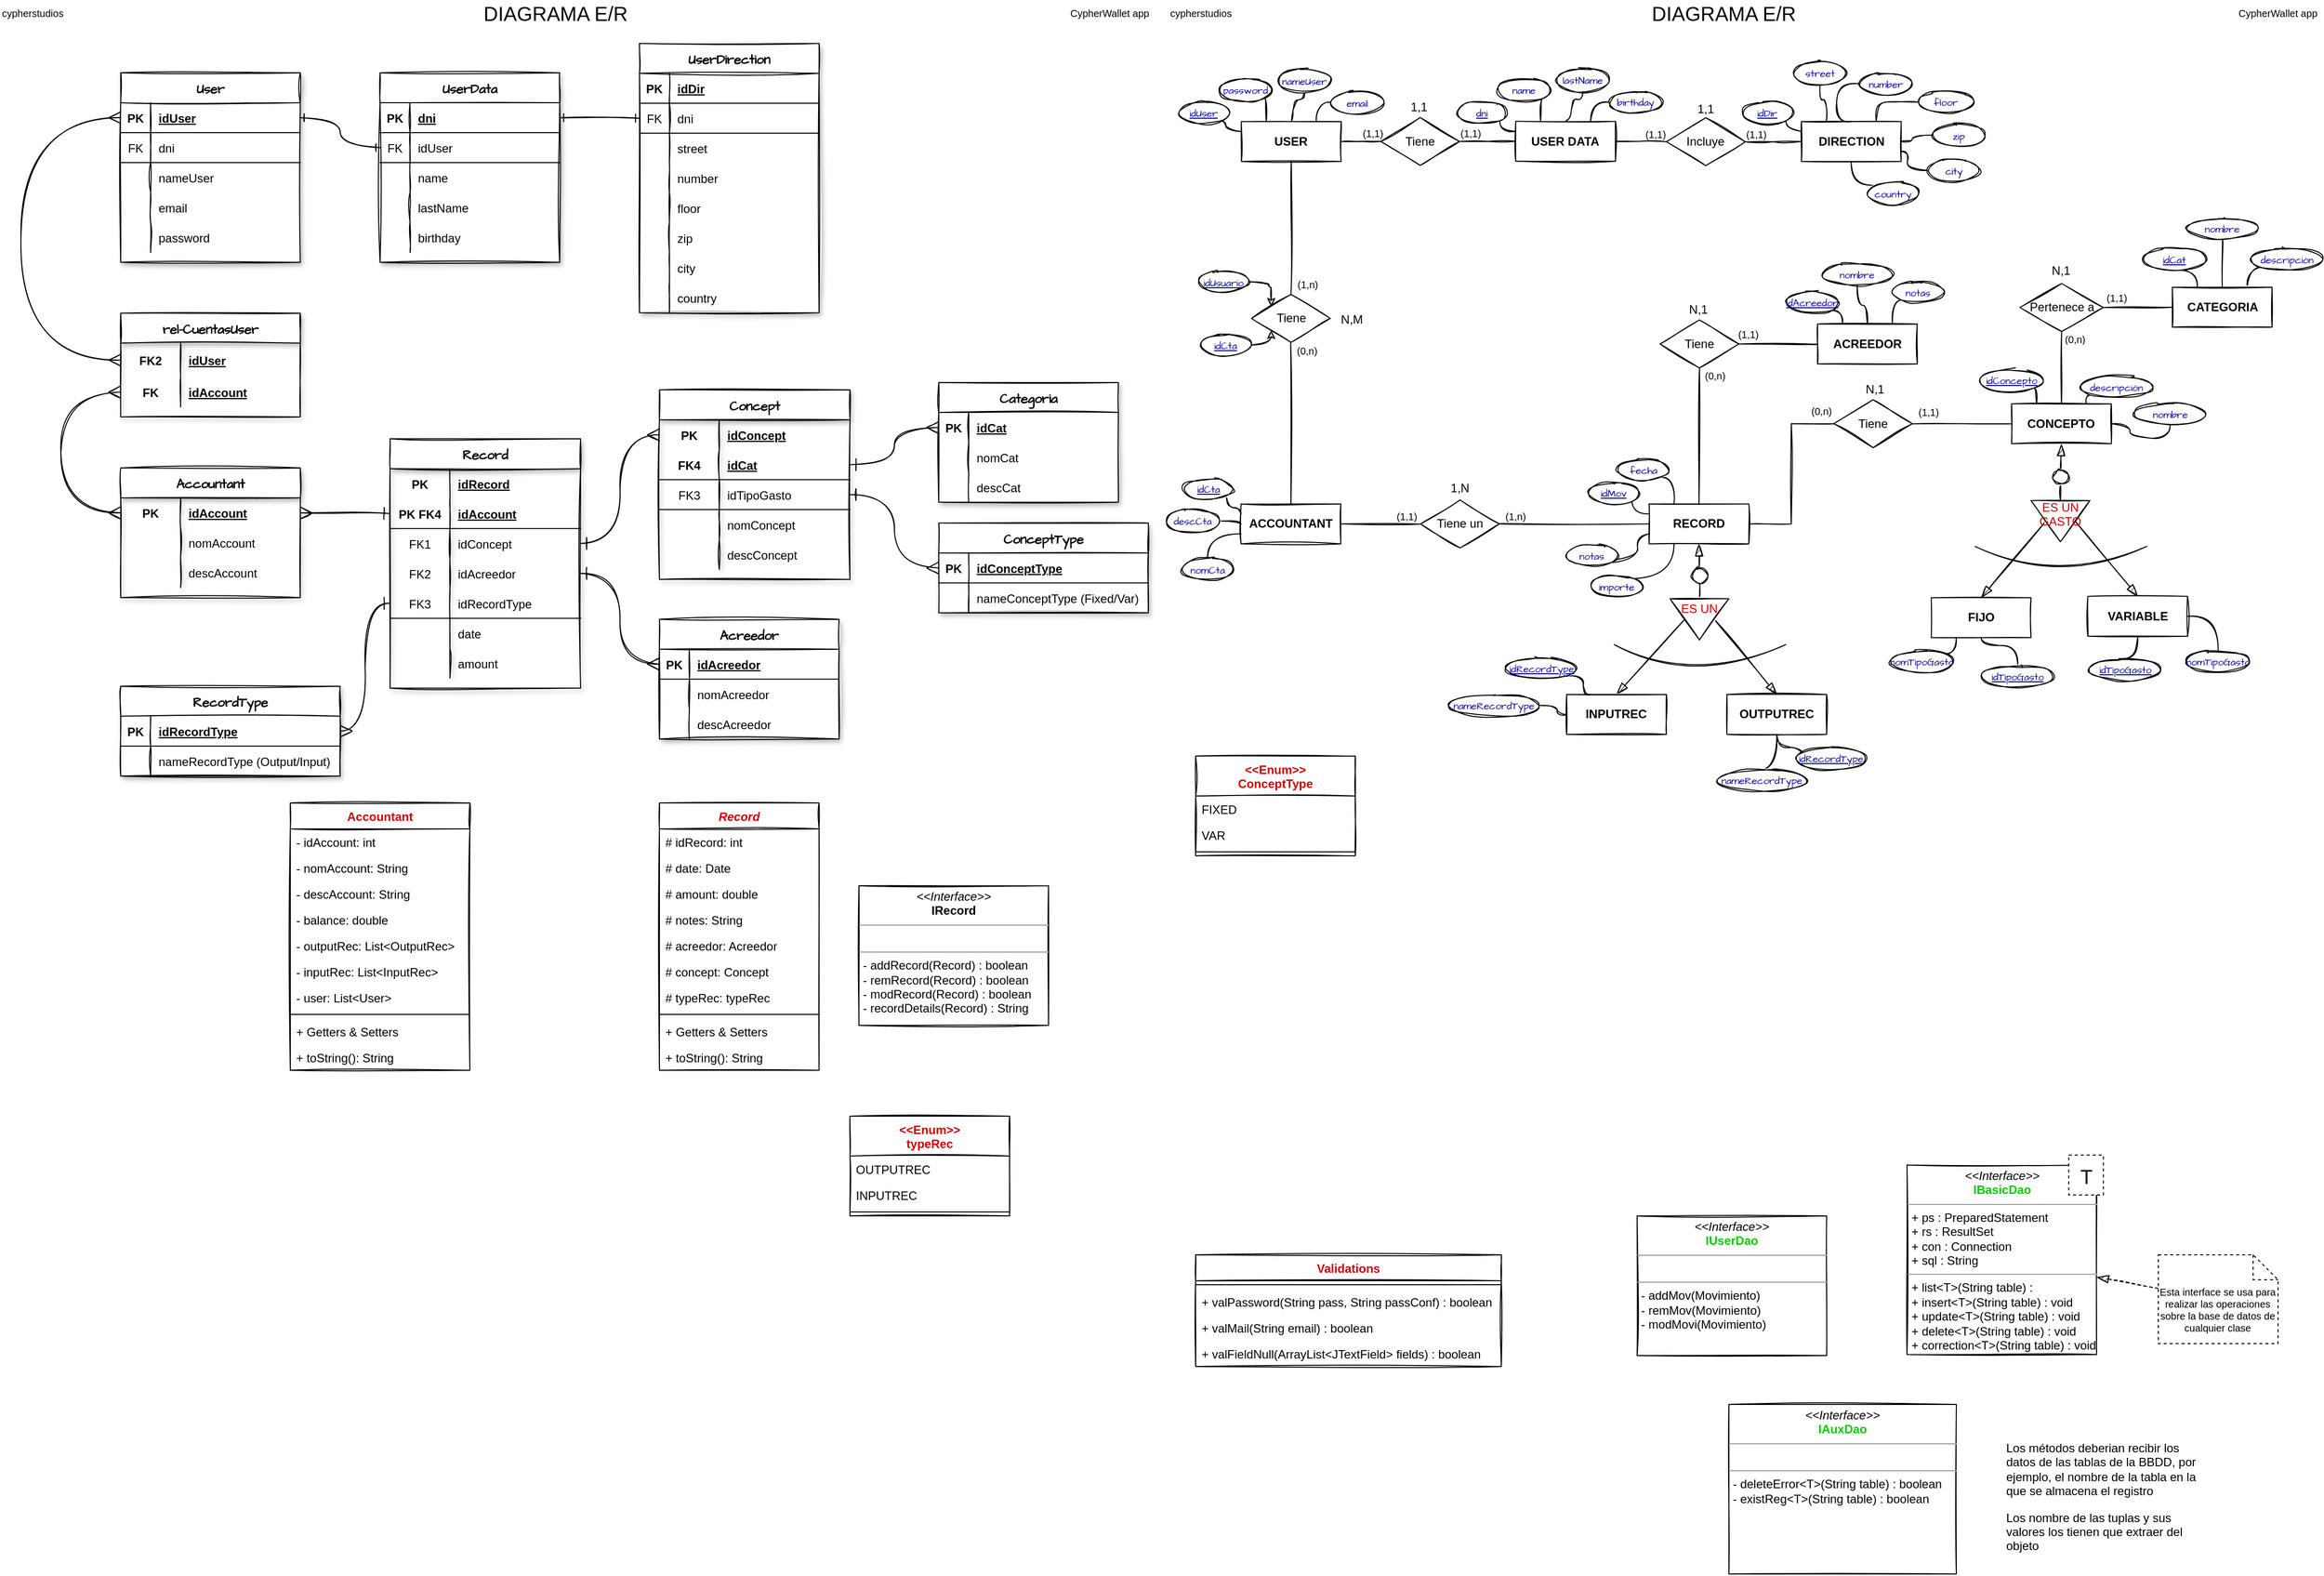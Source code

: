 <mxfile version="14.5.1" type="device"><diagram id="dH8pStG0cIbIOmT-wp8k" name="Página-1"><mxGraphModel dx="2354" dy="693" grid="1" gridSize="10" guides="1" tooltips="1" connect="1" arrows="1" fold="1" page="1" pageScale="1" pageWidth="1169" pageHeight="827" math="0" shadow="0"><root><mxCell id="0"/><mxCell id="1" parent="0"/><mxCell id="-54r0Y_ryWKuRMs72yuf-72" value="" style="edgeStyle=orthogonalEdgeStyle;curved=1;rounded=0;orthogonalLoop=1;jettySize=auto;html=1;startSize=10;endArrow=none;endFill=0;endSize=10;sketch=1;" parent="1" source="-54r0Y_ryWKuRMs72yuf-2" target="-54r0Y_ryWKuRMs72yuf-71" edge="1"><mxGeometry relative="1" as="geometry"/></mxCell><mxCell id="-54r0Y_ryWKuRMs72yuf-2" value="USER" style="whiteSpace=wrap;html=1;align=center;fontStyle=1;sketch=1;" parent="1" vertex="1"><mxGeometry x="83.33" y="143.83" width="100" height="40" as="geometry"/></mxCell><mxCell id="-54r0Y_ryWKuRMs72yuf-11" style="edgeStyle=orthogonalEdgeStyle;orthogonalLoop=1;jettySize=auto;html=1;exitX=1;exitY=1;exitDx=0;exitDy=0;entryX=0;entryY=0.25;entryDx=0;entryDy=0;endArrow=none;endFill=0;endSize=10;startSize=10;curved=1;sketch=1;fontColor=#000099;" parent="1" source="-54r0Y_ryWKuRMs72yuf-3" target="-54r0Y_ryWKuRMs72yuf-2" edge="1"><mxGeometry relative="1" as="geometry"><Array as="points"><mxPoint x="68" y="143"/><mxPoint x="68" y="154"/></Array></mxGeometry></mxCell><mxCell id="-54r0Y_ryWKuRMs72yuf-3" value="idUser" style="ellipse;whiteSpace=wrap;html=1;align=center;fontStyle=4;fontSize=10;sketch=1;fontFamily=Architects Daughter;fontSource=https%3A%2F%2Ffonts.googleapis.com%2Fcss%3Ffamily%3DArchitects%2BDaughter;fontColor=#000099;" parent="1" vertex="1"><mxGeometry x="20" y="124.19" width="51.33" height="22" as="geometry"/></mxCell><mxCell id="-54r0Y_ryWKuRMs72yuf-12" style="edgeStyle=orthogonalEdgeStyle;curved=1;orthogonalLoop=1;jettySize=auto;html=1;exitX=1;exitY=1;exitDx=0;exitDy=0;entryX=0.25;entryY=0;entryDx=0;entryDy=0;startSize=10;endArrow=none;endFill=0;endSize=10;sketch=1;fontFamily=Architects Daughter;fontSource=https%3A%2F%2Ffonts.googleapis.com%2Fcss%3Ffamily%3DArchitects%2BDaughter;fontColor=#000099;" parent="1" source="-54r0Y_ryWKuRMs72yuf-4" target="-54r0Y_ryWKuRMs72yuf-2" edge="1"><mxGeometry relative="1" as="geometry"><mxPoint x="104.33" y="143.83" as="targetPoint"/></mxGeometry></mxCell><mxCell id="-54r0Y_ryWKuRMs72yuf-4" value="password" style="ellipse;whiteSpace=wrap;html=1;align=center;fontStyle=0;fontSize=10;sketch=1;fontFamily=Architects Daughter;fontSource=https%3A%2F%2Ffonts.googleapis.com%2Fcss%3Ffamily%3DArchitects%2BDaughter;fontColor=#000099;" parent="1" vertex="1"><mxGeometry x="61.33" y="101.12" width="53" height="22.71" as="geometry"/></mxCell><mxCell id="-54r0Y_ryWKuRMs72yuf-13" style="edgeStyle=orthogonalEdgeStyle;curved=1;orthogonalLoop=1;jettySize=auto;html=1;exitX=0.5;exitY=1;exitDx=0;exitDy=0;startSize=10;endArrow=none;endFill=0;endSize=10;sketch=1;fontFamily=Architects Daughter;fontSource=https%3A%2F%2Ffonts.googleapis.com%2Fcss%3Ffamily%3DArchitects%2BDaughter;fontColor=#000099;entryX=0.5;entryY=0;entryDx=0;entryDy=0;" parent="1" source="-54r0Y_ryWKuRMs72yuf-5" target="-54r0Y_ryWKuRMs72yuf-2" edge="1"><mxGeometry relative="1" as="geometry"><Array as="points"><mxPoint x="147" y="122"/><mxPoint x="135" y="122"/><mxPoint x="135" y="144"/></Array><mxPoint x="147" y="130" as="targetPoint"/></mxGeometry></mxCell><mxCell id="-54r0Y_ryWKuRMs72yuf-5" value="nameUser" style="ellipse;whiteSpace=wrap;html=1;align=center;fontStyle=0;fontSize=10;sketch=1;fontFamily=Architects Daughter;fontSource=https%3A%2F%2Ffonts.googleapis.com%2Fcss%3Ffamily%3DArchitects%2BDaughter;fontColor=#000099;" parent="1" vertex="1"><mxGeometry x="120" y="91.25" width="53" height="22.71" as="geometry"/></mxCell><mxCell id="-54r0Y_ryWKuRMs72yuf-14" style="edgeStyle=orthogonalEdgeStyle;curved=1;orthogonalLoop=1;jettySize=auto;html=1;exitX=0;exitY=0.5;exitDx=0;exitDy=0;entryX=0.75;entryY=0;entryDx=0;entryDy=0;startSize=10;endArrow=none;endFill=0;endSize=10;sketch=1;fontFamily=Architects Daughter;fontSource=https%3A%2F%2Ffonts.googleapis.com%2Fcss%3Ffamily%3DArchitects%2BDaughter;fontColor=#000099;" parent="1" source="-54r0Y_ryWKuRMs72yuf-6" target="-54r0Y_ryWKuRMs72yuf-2" edge="1"><mxGeometry relative="1" as="geometry"><mxPoint x="154.33" y="143.83" as="targetPoint"/></mxGeometry></mxCell><mxCell id="-54r0Y_ryWKuRMs72yuf-6" value="email" style="ellipse;whiteSpace=wrap;html=1;align=center;fontStyle=0;fontSize=10;sketch=1;fontFamily=Architects Daughter;fontSource=https%3A%2F%2Ffonts.googleapis.com%2Fcss%3Ffamily%3DArchitects%2BDaughter;fontColor=#000099;" parent="1" vertex="1"><mxGeometry x="173" y="113.25" width="53" height="22.71" as="geometry"/></mxCell><mxCell id="-54r0Y_ryWKuRMs72yuf-7" value="ACCOUNTANT" style="whiteSpace=wrap;html=1;align=center;fontStyle=1;sketch=1;" parent="1" vertex="1"><mxGeometry x="83" y="527.25" width="100" height="40" as="geometry"/></mxCell><mxCell id="-54r0Y_ryWKuRMs72yuf-15" style="edgeStyle=orthogonalEdgeStyle;orthogonalLoop=1;jettySize=auto;html=1;exitX=1;exitY=1;exitDx=0;exitDy=0;startSize=10;endArrow=none;endFill=0;endSize=10;entryX=0;entryY=0.25;entryDx=0;entryDy=0;curved=1;sketch=1;fontFamily=Architects Daughter;fontSource=https%3A%2F%2Ffonts.googleapis.com%2Fcss%3Ffamily%3DArchitects%2BDaughter;fontColor=#000099;" parent="1" source="-54r0Y_ryWKuRMs72yuf-8" target="-54r0Y_ryWKuRMs72yuf-7" edge="1"><mxGeometry relative="1" as="geometry"><Array as="points"><mxPoint x="69" y="531"/><mxPoint x="83" y="531"/></Array></mxGeometry></mxCell><mxCell id="-54r0Y_ryWKuRMs72yuf-8" value="idCta" style="ellipse;whiteSpace=wrap;html=1;align=center;fontStyle=4;fontSize=10;sketch=1;fontFamily=Architects Daughter;fontSource=https%3A%2F%2Ffonts.googleapis.com%2Fcss%3Ffamily%3DArchitects%2BDaughter;fontColor=#000099;" parent="1" vertex="1"><mxGeometry x="24.67" y="501.25" width="51.33" height="22" as="geometry"/></mxCell><mxCell id="-54r0Y_ryWKuRMs72yuf-16" style="edgeStyle=orthogonalEdgeStyle;curved=1;orthogonalLoop=1;jettySize=auto;html=1;exitX=0.5;exitY=0;exitDx=0;exitDy=0;entryX=0;entryY=0.75;entryDx=0;entryDy=0;startSize=10;endArrow=none;endFill=0;endSize=10;sketch=1;fontFamily=Architects Daughter;fontSource=https%3A%2F%2Ffonts.googleapis.com%2Fcss%3Ffamily%3DArchitects%2BDaughter;fontColor=#000099;" parent="1" source="-54r0Y_ryWKuRMs72yuf-9" target="-54r0Y_ryWKuRMs72yuf-7" edge="1"><mxGeometry relative="1" as="geometry"/></mxCell><mxCell id="-54r0Y_ryWKuRMs72yuf-9" value="nomCta" style="ellipse;whiteSpace=wrap;html=1;align=center;fontStyle=0;fontSize=10;sketch=1;fontFamily=Architects Daughter;fontSource=https%3A%2F%2Ffonts.googleapis.com%2Fcss%3Ffamily%3DArchitects%2BDaughter;fontColor=#000099;" parent="1" vertex="1"><mxGeometry x="23.0" y="581.25" width="53" height="22.71" as="geometry"/></mxCell><mxCell id="-54r0Y_ryWKuRMs72yuf-17" style="edgeStyle=orthogonalEdgeStyle;curved=1;orthogonalLoop=1;jettySize=auto;html=1;exitX=1;exitY=0.5;exitDx=0;exitDy=0;entryX=0;entryY=0.5;entryDx=0;entryDy=0;startSize=10;endArrow=none;endFill=0;endSize=10;sketch=1;fontFamily=Architects Daughter;fontSource=https%3A%2F%2Ffonts.googleapis.com%2Fcss%3Ffamily%3DArchitects%2BDaughter;fontColor=#000099;" parent="1" source="-54r0Y_ryWKuRMs72yuf-10" target="-54r0Y_ryWKuRMs72yuf-7" edge="1"><mxGeometry relative="1" as="geometry"><mxPoint x="63.0" y="547.255" as="sourcePoint"/></mxGeometry></mxCell><mxCell id="-54r0Y_ryWKuRMs72yuf-10" value="descCta" style="ellipse;whiteSpace=wrap;html=1;align=center;fontStyle=0;fontSize=10;sketch=1;fontFamily=Architects Daughter;fontSource=https%3A%2F%2Ffonts.googleapis.com%2Fcss%3Ffamily%3DArchitects%2BDaughter;fontColor=#000099;" parent="1" vertex="1"><mxGeometry x="8.33" y="533.13" width="53" height="22.71" as="geometry"/></mxCell><mxCell id="-54r0Y_ryWKuRMs72yuf-38" value="" style="edgeStyle=orthogonalEdgeStyle;curved=1;orthogonalLoop=1;jettySize=auto;html=1;startSize=10;endArrow=none;endFill=0;endSize=10;entryX=1;entryY=0.5;entryDx=0;entryDy=0;exitX=0;exitY=0.5;exitDx=0;exitDy=0;sketch=1;" parent="1" source="-54r0Y_ryWKuRMs72yuf-25" target="-54r0Y_ryWKuRMs72yuf-32" edge="1"><mxGeometry relative="1" as="geometry"><mxPoint x="461.67" y="366.83" as="sourcePoint"/></mxGeometry></mxCell><mxCell id="-54r0Y_ryWKuRMs72yuf-18" value="RECORD" style="whiteSpace=wrap;html=1;align=center;fontStyle=1;sketch=1;" parent="1" vertex="1"><mxGeometry x="492" y="527.25" width="100" height="40" as="geometry"/></mxCell><mxCell id="-54r0Y_ryWKuRMs72yuf-19" style="edgeStyle=orthogonalEdgeStyle;curved=1;orthogonalLoop=1;jettySize=auto;html=1;exitX=1;exitY=1;exitDx=0;exitDy=0;startSize=10;endArrow=none;endFill=0;endSize=10;entryX=0;entryY=0.25;entryDx=0;entryDy=0;sketch=1;fontFamily=Architects Daughter;fontSource=https%3A%2F%2Ffonts.googleapis.com%2Fcss%3Ffamily%3DArchitects%2BDaughter;fontColor=#000099;" parent="1" source="-54r0Y_ryWKuRMs72yuf-20" target="-54r0Y_ryWKuRMs72yuf-18" edge="1"><mxGeometry relative="1" as="geometry"><Array as="points"><mxPoint x="475" y="537.25"/></Array></mxGeometry></mxCell><mxCell id="-54r0Y_ryWKuRMs72yuf-20" value="idMov" style="ellipse;whiteSpace=wrap;html=1;align=center;fontStyle=4;fontSize=10;sketch=1;fontFamily=Architects Daughter;fontSource=https%3A%2F%2Ffonts.googleapis.com%2Fcss%3Ffamily%3DArchitects%2BDaughter;fontColor=#000099;" parent="1" vertex="1"><mxGeometry x="431.01" y="505.25" width="51.33" height="22" as="geometry"/></mxCell><mxCell id="-54r0Y_ryWKuRMs72yuf-25" value="ACREEDOR" style="whiteSpace=wrap;html=1;align=center;fontStyle=1;sketch=1;" parent="1" vertex="1"><mxGeometry x="660.83" y="346.83" width="100" height="40" as="geometry"/></mxCell><mxCell id="-54r0Y_ryWKuRMs72yuf-48" style="edgeStyle=orthogonalEdgeStyle;rounded=0;orthogonalLoop=1;jettySize=auto;html=1;exitX=0;exitY=0.5;exitDx=0;exitDy=0;entryX=1;entryY=0.5;entryDx=0;entryDy=0;startSize=10;endArrow=none;endFill=0;endSize=10;sketch=1;" parent="1" source="-54r0Y_ryWKuRMs72yuf-26" target="9eotasWaeSBjkCJxdv2r-34" edge="1"><mxGeometry relative="1" as="geometry"/></mxCell><mxCell id="-54r0Y_ryWKuRMs72yuf-64" value="" style="orthogonalLoop=1;jettySize=auto;html=1;startSize=10;endArrow=none;endFill=0;endSize=10;entryX=0.5;entryY=1;entryDx=0;entryDy=0;rounded=0;sketch=1;exitX=0.5;exitY=0;exitDx=0;exitDy=0;" parent="1" source="-54r0Y_ryWKuRMs72yuf-26" target="-54r0Y_ryWKuRMs72yuf-60" edge="1"><mxGeometry relative="1" as="geometry"><mxPoint x="994.5" y="479.83" as="targetPoint"/></mxGeometry></mxCell><mxCell id="-54r0Y_ryWKuRMs72yuf-26" value="CONCEPTO" style="whiteSpace=wrap;html=1;align=center;fontStyle=1;sketch=1;" parent="1" vertex="1"><mxGeometry x="855.33" y="426.83" width="100" height="40" as="geometry"/></mxCell><mxCell id="-54r0Y_ryWKuRMs72yuf-29" style="edgeStyle=orthogonalEdgeStyle;curved=1;orthogonalLoop=1;jettySize=auto;html=1;exitX=1;exitY=1;exitDx=0;exitDy=0;entryX=0.25;entryY=0;entryDx=0;entryDy=0;startSize=10;endArrow=none;endFill=0;endSize=10;sketch=1;fontFamily=Architects Daughter;fontSource=https%3A%2F%2Ffonts.googleapis.com%2Fcss%3Ffamily%3DArchitects%2BDaughter;fontColor=#000099;" parent="1" source="-54r0Y_ryWKuRMs72yuf-28" target="-54r0Y_ryWKuRMs72yuf-18" edge="1"><mxGeometry relative="1" as="geometry"/></mxCell><mxCell id="-54r0Y_ryWKuRMs72yuf-28" value="fecha" style="ellipse;whiteSpace=wrap;html=1;align=center;fontStyle=0;fontSize=10;horizontal=1;labelBackgroundColor=none;labelBorderColor=none;sketch=1;fontFamily=Architects Daughter;fontSource=https%3A%2F%2Ffonts.googleapis.com%2Fcss%3Ffamily%3DArchitects%2BDaughter;fontColor=#000099;" parent="1" vertex="1"><mxGeometry x="460.66" y="482.0" width="51.33" height="22" as="geometry"/></mxCell><mxCell id="-54r0Y_ryWKuRMs72yuf-31" style="edgeStyle=orthogonalEdgeStyle;curved=1;orthogonalLoop=1;jettySize=auto;html=1;exitX=0;exitY=1;exitDx=0;exitDy=0;entryX=0;entryY=0.75;entryDx=0;entryDy=0;startSize=10;endArrow=none;endFill=0;endSize=10;sketch=1;fontFamily=Architects Daughter;fontSource=https%3A%2F%2Ffonts.googleapis.com%2Fcss%3Ffamily%3DArchitects%2BDaughter;fontColor=#000099;" parent="1" source="-54r0Y_ryWKuRMs72yuf-30" target="-54r0Y_ryWKuRMs72yuf-18" edge="1"><mxGeometry relative="1" as="geometry"/></mxCell><mxCell id="-54r0Y_ryWKuRMs72yuf-30" value="notas" style="ellipse;whiteSpace=wrap;html=1;align=center;fontStyle=0;fontSize=10;horizontal=1;labelBackgroundColor=none;labelBorderColor=none;sketch=1;fontFamily=Architects Daughter;fontSource=https%3A%2F%2Ffonts.googleapis.com%2Fcss%3Ffamily%3DArchitects%2BDaughter;fontColor=#000099;" parent="1" vertex="1"><mxGeometry x="409.33" y="567.83" width="51.33" height="22" as="geometry"/></mxCell><mxCell id="-54r0Y_ryWKuRMs72yuf-82" value="" style="edgeStyle=orthogonalEdgeStyle;curved=1;rounded=0;orthogonalLoop=1;jettySize=auto;html=1;startSize=10;endArrow=none;endFill=0;endSize=10;entryX=0.5;entryY=0;entryDx=0;entryDy=0;sketch=1;" parent="1" source="-54r0Y_ryWKuRMs72yuf-32" target="-54r0Y_ryWKuRMs72yuf-18" edge="1"><mxGeometry relative="1" as="geometry"/></mxCell><mxCell id="-54r0Y_ryWKuRMs72yuf-32" value="Tiene" style="shape=rhombus;perimeter=rhombusPerimeter;whiteSpace=wrap;html=1;align=center;gradientColor=none;sketch=1;" parent="1" vertex="1"><mxGeometry x="503" y="342.83" width="79" height="48" as="geometry"/></mxCell><mxCell id="-54r0Y_ryWKuRMs72yuf-34" value="(0,n)" style="text;strokeColor=none;fillColor=none;spacingLeft=4;spacingRight=4;overflow=hidden;rotatable=0;points=[[0,0.5],[1,0.5]];portConstraint=eastwest;fontSize=10;" parent="1" vertex="1"><mxGeometry x="542" y="386.25" width="40" height="30" as="geometry"/></mxCell><mxCell id="-54r0Y_ryWKuRMs72yuf-41" value="(1,1)" style="text;strokeColor=none;spacingLeft=4;spacingRight=4;overflow=hidden;rotatable=0;points=[[0,0.5],[1,0.5]];portConstraint=eastwest;fontSize=10;" parent="1" vertex="1"><mxGeometry x="755.99" y="422.83" width="41" height="26" as="geometry"/></mxCell><mxCell id="-54r0Y_ryWKuRMs72yuf-54" style="edgeStyle=orthogonalEdgeStyle;curved=1;orthogonalLoop=1;jettySize=auto;html=1;exitX=1;exitY=1;exitDx=0;exitDy=0;entryX=0.25;entryY=0;entryDx=0;entryDy=0;startSize=10;endArrow=none;endFill=0;endSize=10;sketch=1;fontColor=#3333FF;fontFamily=Architects Daughter;fontSource=https%3A%2F%2Ffonts.googleapis.com%2Fcss%3Ffamily%3DArchitects%2BDaughter;" parent="1" source="-54r0Y_ryWKuRMs72yuf-42" target="-54r0Y_ryWKuRMs72yuf-25" edge="1"><mxGeometry relative="1" as="geometry"/></mxCell><mxCell id="-54r0Y_ryWKuRMs72yuf-42" value="idAcreedor" style="ellipse;whiteSpace=wrap;html=1;align=center;fontStyle=4;fontSize=10;sketch=1;fontFamily=Architects Daughter;fontSource=https%3A%2F%2Ffonts.googleapis.com%2Fcss%3Ffamily%3DArchitects%2BDaughter;fontColor=#000099;" parent="1" vertex="1"><mxGeometry x="630.0" y="314.25" width="51.33" height="22" as="geometry"/></mxCell><mxCell id="-54r0Y_ryWKuRMs72yuf-49" style="edgeStyle=orthogonalEdgeStyle;orthogonalLoop=1;jettySize=auto;html=1;exitX=1;exitY=1;exitDx=0;exitDy=0;entryX=0.25;entryY=0;entryDx=0;entryDy=0;startSize=10;endArrow=none;endFill=0;endSize=10;curved=1;sketch=1;fontFamily=Architects Daughter;fontSource=https%3A%2F%2Ffonts.googleapis.com%2Fcss%3Ffamily%3DArchitects%2BDaughter;fontColor=#000099;" parent="1" source="-54r0Y_ryWKuRMs72yuf-43" target="-54r0Y_ryWKuRMs72yuf-26" edge="1"><mxGeometry relative="1" as="geometry"/></mxCell><mxCell id="-54r0Y_ryWKuRMs72yuf-43" value="idConcepto" style="ellipse;whiteSpace=wrap;html=1;align=center;fontStyle=4;fontSize=10;sketch=1;fontFamily=Architects Daughter;fontSource=https%3A%2F%2Ffonts.googleapis.com%2Fcss%3Ffamily%3DArchitects%2BDaughter;fontColor=#000099;" parent="1" vertex="1"><mxGeometry x="824" y="392.33" width="62.66" height="22" as="geometry"/></mxCell><mxCell id="-54r0Y_ryWKuRMs72yuf-55" style="edgeStyle=orthogonalEdgeStyle;curved=1;orthogonalLoop=1;jettySize=auto;html=1;exitX=0;exitY=1;exitDx=0;exitDy=0;entryX=0.75;entryY=0;entryDx=0;entryDy=0;startSize=10;endArrow=none;endFill=0;endSize=10;sketch=1;fontColor=#3333FF;fontFamily=Architects Daughter;fontSource=https%3A%2F%2Ffonts.googleapis.com%2Fcss%3Ffamily%3DArchitects%2BDaughter;" parent="1" source="-54r0Y_ryWKuRMs72yuf-45" target="-54r0Y_ryWKuRMs72yuf-25" edge="1"><mxGeometry relative="1" as="geometry"/></mxCell><mxCell id="-54r0Y_ryWKuRMs72yuf-45" value="notas" style="ellipse;whiteSpace=wrap;html=1;align=center;fontStyle=0;fontSize=10;horizontal=1;labelBackgroundColor=none;labelBorderColor=none;sketch=1;fontFamily=Architects Daughter;fontSource=https%3A%2F%2Ffonts.googleapis.com%2Fcss%3Ffamily%3DArchitects%2BDaughter;fontColor=#000099;" parent="1" vertex="1"><mxGeometry x="736.33" y="304.25" width="51.33" height="22" as="geometry"/></mxCell><mxCell id="-54r0Y_ryWKuRMs72yuf-50" style="edgeStyle=orthogonalEdgeStyle;orthogonalLoop=1;jettySize=auto;html=1;exitX=0.5;exitY=1;exitDx=0;exitDy=0;entryX=1;entryY=0.5;entryDx=0;entryDy=0;startSize=10;endArrow=none;endFill=0;endSize=10;curved=1;sketch=1;fontFamily=Architects Daughter;fontSource=https%3A%2F%2Ffonts.googleapis.com%2Fcss%3Ffamily%3DArchitects%2BDaughter;fontColor=#000099;" parent="1" source="-54r0Y_ryWKuRMs72yuf-46" target="-54r0Y_ryWKuRMs72yuf-26" edge="1"><mxGeometry relative="1" as="geometry"><Array as="points"><mxPoint x="1014" y="461.25"/><mxPoint x="974" y="461.25"/><mxPoint x="974" y="447.25"/></Array></mxGeometry></mxCell><mxCell id="-54r0Y_ryWKuRMs72yuf-46" value="nombre" style="ellipse;whiteSpace=wrap;html=1;align=center;fontStyle=0;fontSize=10;horizontal=1;labelBackgroundColor=none;labelBorderColor=none;sketch=1;fontFamily=Architects Daughter;fontSource=https%3A%2F%2Ffonts.googleapis.com%2Fcss%3Ffamily%3DArchitects%2BDaughter;fontColor=#000099;" parent="1" vertex="1"><mxGeometry x="978.5" y="425.83" width="71.33" height="22" as="geometry"/></mxCell><mxCell id="-54r0Y_ryWKuRMs72yuf-51" style="edgeStyle=orthogonalEdgeStyle;orthogonalLoop=1;jettySize=auto;html=1;exitX=0;exitY=1;exitDx=0;exitDy=0;entryX=0.75;entryY=0;entryDx=0;entryDy=0;startSize=10;endArrow=none;endFill=0;endSize=10;curved=1;sketch=1;fontFamily=Architects Daughter;fontSource=https%3A%2F%2Ffonts.googleapis.com%2Fcss%3Ffamily%3DArchitects%2BDaughter;fontColor=#000099;" parent="1" source="-54r0Y_ryWKuRMs72yuf-47" target="-54r0Y_ryWKuRMs72yuf-26" edge="1"><mxGeometry relative="1" as="geometry"/></mxCell><mxCell id="-54r0Y_ryWKuRMs72yuf-47" value="descripción" style="ellipse;whiteSpace=wrap;html=1;align=center;fontStyle=0;fontSize=10;horizontal=1;labelBackgroundColor=none;labelBorderColor=none;sketch=1;fontFamily=Architects Daughter;fontSource=https%3A%2F%2Ffonts.googleapis.com%2Fcss%3Ffamily%3DArchitects%2BDaughter;fontColor=#000099;" parent="1" vertex="1"><mxGeometry x="924.5" y="398.54" width="71.33" height="22" as="geometry"/></mxCell><mxCell id="-54r0Y_ryWKuRMs72yuf-53" value="(1,1)" style="text;strokeColor=none;fillColor=none;spacingLeft=4;spacingRight=4;overflow=hidden;rotatable=0;points=[[0,0.5],[1,0.5]];portConstraint=eastwest;fontSize=10;" parent="1" vertex="1"><mxGeometry x="575.33" y="344.83" width="37" height="16" as="geometry"/></mxCell><mxCell id="-54r0Y_ryWKuRMs72yuf-68" style="edgeStyle=orthogonalEdgeStyle;curved=1;rounded=0;orthogonalLoop=1;jettySize=auto;html=1;exitX=0;exitY=1;exitDx=0;exitDy=0;entryX=0.75;entryY=0;entryDx=0;entryDy=0;startSize=10;endArrow=none;endFill=0;endSize=10;sketch=1;fontColor=#000099;" parent="1" source="-54r0Y_ryWKuRMs72yuf-56" target="-54r0Y_ryWKuRMs72yuf-57" edge="1"><mxGeometry relative="1" as="geometry"/></mxCell><mxCell id="-54r0Y_ryWKuRMs72yuf-56" value="descripción" style="ellipse;whiteSpace=wrap;html=1;align=center;fontStyle=0;fontSize=10;horizontal=1;labelBackgroundColor=none;labelBorderColor=none;sketch=1;fontFamily=Architects Daughter;fontSource=https%3A%2F%2Ffonts.googleapis.com%2Fcss%3Ffamily%3DArchitects%2BDaughter;fontColor=#000099;" parent="1" vertex="1"><mxGeometry x="1095.67" y="270.71" width="71.33" height="22" as="geometry"/></mxCell><mxCell id="-54r0Y_ryWKuRMs72yuf-57" value="CATEGORIA" style="whiteSpace=wrap;html=1;align=center;fontStyle=1;sketch=1;" parent="1" vertex="1"><mxGeometry x="1016.5" y="310.0" width="100" height="40" as="geometry"/></mxCell><mxCell id="-54r0Y_ryWKuRMs72yuf-66" style="edgeStyle=orthogonalEdgeStyle;rounded=0;orthogonalLoop=1;jettySize=auto;html=1;exitX=0.5;exitY=1;exitDx=0;exitDy=0;entryX=0.25;entryY=0;entryDx=0;entryDy=0;startSize=10;endArrow=none;endFill=0;endSize=10;curved=1;sketch=1;fontColor=#000099;" parent="1" source="-54r0Y_ryWKuRMs72yuf-58" target="-54r0Y_ryWKuRMs72yuf-57" edge="1"><mxGeometry relative="1" as="geometry"/></mxCell><mxCell id="-54r0Y_ryWKuRMs72yuf-58" value="idCat" style="ellipse;whiteSpace=wrap;html=1;align=center;fontStyle=4;fontSize=10;fontFamily=Architects Daughter;fontSource=https%3A%2F%2Ffonts.googleapis.com%2Fcss%3Ffamily%3DArchitects%2BDaughter;fontColor=#000099;sketch=1;" parent="1" vertex="1"><mxGeometry x="987.17" y="270.71" width="62.66" height="22" as="geometry"/></mxCell><mxCell id="-54r0Y_ryWKuRMs72yuf-67" style="edgeStyle=orthogonalEdgeStyle;curved=1;rounded=0;orthogonalLoop=1;jettySize=auto;html=1;exitX=0.5;exitY=1;exitDx=0;exitDy=0;entryX=0.5;entryY=0;entryDx=0;entryDy=0;startSize=10;endArrow=none;endFill=0;endSize=10;sketch=1;fontColor=#000099;" parent="1" source="-54r0Y_ryWKuRMs72yuf-59" target="-54r0Y_ryWKuRMs72yuf-57" edge="1"><mxGeometry relative="1" as="geometry"/></mxCell><mxCell id="-54r0Y_ryWKuRMs72yuf-59" value="nombre" style="ellipse;whiteSpace=wrap;html=1;align=center;fontStyle=0;fontSize=10;horizontal=1;labelBackgroundColor=none;labelBorderColor=none;sketch=1;fontFamily=Architects Daughter;fontSource=https%3A%2F%2Ffonts.googleapis.com%2Fcss%3Ffamily%3DArchitects%2BDaughter;fontColor=#000099;" parent="1" vertex="1"><mxGeometry x="1030.84" y="240" width="71.33" height="22" as="geometry"/></mxCell><mxCell id="-54r0Y_ryWKuRMs72yuf-65" style="orthogonalLoop=1;jettySize=auto;html=1;exitX=1;exitY=0.5;exitDx=0;exitDy=0;entryX=0;entryY=0.5;entryDx=0;entryDy=0;startSize=10;endArrow=none;endFill=0;endSize=10;rounded=0;sketch=1;" parent="1" source="-54r0Y_ryWKuRMs72yuf-60" target="-54r0Y_ryWKuRMs72yuf-57" edge="1"><mxGeometry relative="1" as="geometry"/></mxCell><mxCell id="-54r0Y_ryWKuRMs72yuf-60" value="Pertenece a" style="shape=rhombus;perimeter=rhombusPerimeter;whiteSpace=wrap;html=1;align=center;gradientColor=none;sketch=1;" parent="1" vertex="1"><mxGeometry x="863.67" y="306.25" width="83.67" height="48" as="geometry"/></mxCell><mxCell id="-54r0Y_ryWKuRMs72yuf-62" value="(0,n)" style="text;strokeColor=none;fillColor=none;spacingLeft=4;spacingRight=4;overflow=hidden;rotatable=0;points=[[0,0.5],[1,0.5]];portConstraint=eastwest;fontSize=10;" parent="1" vertex="1"><mxGeometry x="902.83" y="350" width="40" height="13.5" as="geometry"/></mxCell><mxCell id="-54r0Y_ryWKuRMs72yuf-63" value="(1,1)" style="text;strokeColor=none;fillColor=none;spacingLeft=4;spacingRight=4;overflow=hidden;rotatable=0;points=[[0,0.5],[1,0.5]];portConstraint=eastwest;fontSize=10;" parent="1" vertex="1"><mxGeometry x="944.67" y="308.5" width="39.33" height="26" as="geometry"/></mxCell><mxCell id="-54r0Y_ryWKuRMs72yuf-70" value="" style="edgeStyle=orthogonalEdgeStyle;curved=1;rounded=0;orthogonalLoop=1;jettySize=auto;html=1;startSize=10;endArrow=none;endFill=0;endSize=10;entryX=1;entryY=0.5;entryDx=0;entryDy=0;sketch=1;" parent="1" source="-54r0Y_ryWKuRMs72yuf-69" target="-54r0Y_ryWKuRMs72yuf-7" edge="1"><mxGeometry relative="1" as="geometry"/></mxCell><mxCell id="-54r0Y_ryWKuRMs72yuf-77" value="" style="edgeStyle=orthogonalEdgeStyle;curved=1;rounded=0;orthogonalLoop=1;jettySize=auto;html=1;startSize=10;endArrow=none;endFill=0;endSize=10;sketch=1;" parent="1" source="-54r0Y_ryWKuRMs72yuf-69" target="-54r0Y_ryWKuRMs72yuf-18" edge="1"><mxGeometry relative="1" as="geometry"/></mxCell><mxCell id="-54r0Y_ryWKuRMs72yuf-69" value="Tiene un" style="shape=rhombus;perimeter=rhombusPerimeter;whiteSpace=wrap;html=1;align=center;gradientColor=none;sketch=1;" parent="1" vertex="1"><mxGeometry x="263" y="523.25" width="79" height="48" as="geometry"/></mxCell><mxCell id="-54r0Y_ryWKuRMs72yuf-73" value="" style="edgeStyle=orthogonalEdgeStyle;curved=1;rounded=0;orthogonalLoop=1;jettySize=auto;html=1;startSize=10;endArrow=none;endFill=0;endSize=10;exitX=0.496;exitY=0.958;exitDx=0;exitDy=0;exitPerimeter=0;sketch=1;" parent="1" source="-54r0Y_ryWKuRMs72yuf-71" target="-54r0Y_ryWKuRMs72yuf-7" edge="1"><mxGeometry relative="1" as="geometry"><mxPoint x="133" y="445.25" as="sourcePoint"/></mxGeometry></mxCell><mxCell id="-54r0Y_ryWKuRMs72yuf-71" value="Tiene" style="shape=rhombus;perimeter=rhombusPerimeter;whiteSpace=wrap;html=1;align=center;gradientColor=none;sketch=1;" parent="1" vertex="1"><mxGeometry x="93.5" y="317.25" width="79" height="48" as="geometry"/></mxCell><mxCell id="-54r0Y_ryWKuRMs72yuf-75" value="(1,n)" style="text;strokeColor=none;fillColor=none;spacingLeft=4;spacingRight=4;overflow=hidden;rotatable=0;points=[[0,0.5],[1,0.5]];portConstraint=eastwest;fontSize=10;" parent="1" vertex="1"><mxGeometry x="133.67" y="294.83" width="40" height="24.42" as="geometry"/></mxCell><mxCell id="-54r0Y_ryWKuRMs72yuf-76" value="(0,n)" style="text;strokeColor=none;fillColor=none;spacingLeft=4;spacingRight=4;overflow=hidden;rotatable=0;points=[[0,0.5],[1,0.5]];portConstraint=eastwest;fontSize=10;" parent="1" vertex="1"><mxGeometry x="133" y="361.25" width="40" height="19" as="geometry"/></mxCell><mxCell id="-54r0Y_ryWKuRMs72yuf-79" value="(1,1)" style="text;strokeColor=none;fillColor=none;spacingLeft=4;spacingRight=4;overflow=hidden;rotatable=0;points=[[0,0.5],[1,0.5]];portConstraint=eastwest;fontSize=10;" parent="1" vertex="1"><mxGeometry x="233" y="527.25" width="40" height="24.42" as="geometry"/></mxCell><mxCell id="-54r0Y_ryWKuRMs72yuf-80" value="(1,n)" style="text;strokeColor=none;fillColor=none;spacingLeft=4;spacingRight=4;overflow=hidden;rotatable=0;points=[[0,0.5],[1,0.5]];portConstraint=eastwest;fontSize=10;" parent="1" vertex="1"><mxGeometry x="342" y="527.25" width="40" height="24.42" as="geometry"/></mxCell><mxCell id="-54r0Y_ryWKuRMs72yuf-84" value="" style="orthogonalLoop=1;jettySize=auto;html=1;endArrow=none;endFill=0;startArrow=blockThin;startFill=1;endSize=10;startSize=10;entryX=0.5;entryY=0;entryDx=0;entryDy=0;rounded=0;textOpacity=30;exitX=0.5;exitY=1;exitDx=0;exitDy=0;sketch=1;" parent="1" source="-54r0Y_ryWKuRMs72yuf-18" target="-54r0Y_ryWKuRMs72yuf-86" edge="1"><mxGeometry relative="1" as="geometry"><mxPoint x="539.5" y="621.25" as="targetPoint"/><mxPoint x="539.529" y="571.25" as="sourcePoint"/></mxGeometry></mxCell><mxCell id="-54r0Y_ryWKuRMs72yuf-85" value="" style="edgeStyle=none;rounded=0;orthogonalLoop=1;jettySize=auto;html=1;startArrow=none;startFill=0;startSize=10;endArrow=none;endFill=0;endSize=10;fontSize=10;textOpacity=30;sketch=1;" parent="1" source="-54r0Y_ryWKuRMs72yuf-86" target="-54r0Y_ryWKuRMs72yuf-88" edge="1"><mxGeometry relative="1" as="geometry"/></mxCell><mxCell id="-54r0Y_ryWKuRMs72yuf-86" value="" style="ellipse;whiteSpace=wrap;html=1;fontSize=10;align=center;textOpacity=30;sketch=1;" parent="1" vertex="1"><mxGeometry x="535" y="591.25" width="15" height="15" as="geometry"/></mxCell><mxCell id="-54r0Y_ryWKuRMs72yuf-90" style="orthogonalLoop=1;jettySize=auto;html=1;endArrow=blockThin;endFill=1;strokeColor=#000000;rounded=0;endSize=10;textOpacity=30;exitX=0;exitY=0;exitDx=44.25;exitDy=20.65;exitPerimeter=0;entryX=0.5;entryY=0;entryDx=0;entryDy=0;sketch=1;" parent="1" source="-54r0Y_ryWKuRMs72yuf-88" target="-54r0Y_ryWKuRMs72yuf-95" edge="1"><mxGeometry relative="1" as="geometry"><mxPoint x="393" y="737.25" as="targetPoint"/><mxPoint x="490" y="648.25" as="sourcePoint"/></mxGeometry></mxCell><mxCell id="-54r0Y_ryWKuRMs72yuf-91" style="orthogonalLoop=1;jettySize=auto;html=1;entryX=0.5;entryY=0;entryDx=0;entryDy=0;endArrow=blockThin;endFill=1;strokeColor=#000000;rounded=0;endSize=10;textOpacity=30;exitX=0;exitY=0;exitDx=14.75;exitDy=20.65;exitPerimeter=0;sketch=1;" parent="1" source="-54r0Y_ryWKuRMs72yuf-88" target="-54r0Y_ryWKuRMs72yuf-96" edge="1"><mxGeometry relative="1" as="geometry"><mxPoint x="703" y="737.25" as="targetPoint"/><mxPoint x="590" y="643.25" as="sourcePoint"/></mxGeometry></mxCell><mxCell id="-54r0Y_ryWKuRMs72yuf-92" value="" style="endArrow=none;html=1;fontSize=10;curved=1;textOpacity=30;sketch=1;" parent="1" edge="1"><mxGeometry width="50" height="50" relative="1" as="geometry"><mxPoint x="457" y="668.25" as="sourcePoint"/><mxPoint x="629" y="668.25" as="targetPoint"/><Array as="points"><mxPoint x="537" y="709.25"/></Array></mxGeometry></mxCell><mxCell id="-54r0Y_ryWKuRMs72yuf-94" style="edgeStyle=orthogonalEdgeStyle;rounded=0;orthogonalLoop=1;jettySize=auto;html=1;exitX=1;exitY=0;exitDx=0;exitDy=0;entryX=0.25;entryY=1;entryDx=0;entryDy=0;startSize=10;endArrow=none;endFill=0;endSize=10;sketch=1;fontFamily=Architects Daughter;fontSource=https%3A%2F%2Ffonts.googleapis.com%2Fcss%3Ffamily%3DArchitects%2BDaughter;fontColor=#000099;curved=1;" parent="1" source="-54r0Y_ryWKuRMs72yuf-93" target="-54r0Y_ryWKuRMs72yuf-18" edge="1"><mxGeometry relative="1" as="geometry"/></mxCell><mxCell id="-54r0Y_ryWKuRMs72yuf-93" value="importe" style="ellipse;whiteSpace=wrap;html=1;align=center;fontStyle=0;fontSize=10;horizontal=1;labelBackgroundColor=none;labelBorderColor=none;sketch=1;fontFamily=Architects Daughter;fontSource=https%3A%2F%2Ffonts.googleapis.com%2Fcss%3Ffamily%3DArchitects%2BDaughter;fontColor=#000099;" parent="1" vertex="1"><mxGeometry x="433.66" y="598.83" width="51.33" height="22" as="geometry"/></mxCell><mxCell id="-54r0Y_ryWKuRMs72yuf-95" value="INPUTREC" style="whiteSpace=wrap;html=1;align=center;fontStyle=1;sketch=1;" parent="1" vertex="1"><mxGeometry x="409.33" y="718.25" width="100" height="40" as="geometry"/></mxCell><mxCell id="-54r0Y_ryWKuRMs72yuf-96" value="OUTPUTREC" style="whiteSpace=wrap;html=1;align=center;fontStyle=1;sketch=1;" parent="1" vertex="1"><mxGeometry x="569.99" y="718.25" width="100" height="40" as="geometry"/></mxCell><mxCell id="-54r0Y_ryWKuRMs72yuf-102" style="edgeStyle=orthogonalEdgeStyle;orthogonalLoop=1;jettySize=auto;html=1;exitX=1;exitY=1;exitDx=0;exitDy=0;entryX=0.25;entryY=0;entryDx=0;entryDy=0;startSize=10;endArrow=none;endFill=0;endSize=10;fontColor=#000000;curved=1;sketch=1;" parent="1" source="-54r0Y_ryWKuRMs72yuf-97" target="-54r0Y_ryWKuRMs72yuf-95" edge="1"><mxGeometry relative="1" as="geometry"><Array as="points"><mxPoint x="426" y="700.25"/><mxPoint x="426" y="718.25"/></Array></mxGeometry></mxCell><mxCell id="-54r0Y_ryWKuRMs72yuf-97" value="idRecordType" style="ellipse;whiteSpace=wrap;html=1;align=center;fontStyle=4;fontSize=10;sketch=1;fontFamily=Architects Daughter;fontSource=https%3A%2F%2Ffonts.googleapis.com%2Fcss%3Ffamily%3DArchitects%2BDaughter;fontColor=#000099;" parent="1" vertex="1"><mxGeometry x="348.5" y="681.25" width="70.66" height="22" as="geometry"/></mxCell><mxCell id="-54r0Y_ryWKuRMs72yuf-103" style="edgeStyle=orthogonalEdgeStyle;curved=1;rounded=0;orthogonalLoop=1;jettySize=auto;html=1;exitX=0;exitY=1;exitDx=0;exitDy=0;entryX=0.5;entryY=1;entryDx=0;entryDy=0;startSize=10;endArrow=none;endFill=0;endSize=10;fontColor=#000000;sketch=1;" parent="1" target="-54r0Y_ryWKuRMs72yuf-96" edge="1"><mxGeometry relative="1" as="geometry"><Array as="points"><mxPoint x="650" y="771.25"/><mxPoint x="620" y="771.25"/></Array><mxPoint x="649.228" y="789.882" as="sourcePoint"/></mxGeometry></mxCell><mxCell id="-54r0Y_ryWKuRMs72yuf-101" value="idRecordType" style="ellipse;whiteSpace=wrap;html=1;align=center;fontStyle=4;fontSize=10;sketch=1;fontFamily=Architects Daughter;fontSource=https%3A%2F%2Ffonts.googleapis.com%2Fcss%3Ffamily%3DArchitects%2BDaughter;fontColor=#000099;" parent="1" vertex="1"><mxGeometry x="639.34" y="771.25" width="70.66" height="22" as="geometry"/></mxCell><mxCell id="-54r0Y_ryWKuRMs72yuf-104" value="User" style="shape=table;startSize=30;container=1;collapsible=1;childLayout=tableLayout;fixedRows=1;rowLines=0;fontStyle=1;align=center;resizeLast=1;labelBackgroundColor=none;fontColor=#000000;sketch=1;shadow=1;fillStyle=auto;swimlaneFillColor=#FFFFFF;fontFamily=Architects Daughter;fontSource=https%3A%2F%2Ffonts.googleapis.com%2Fcss%3Ffamily%3DArchitects%2BDaughter;fontSize=13;" parent="1" vertex="1"><mxGeometry x="-1040" y="94.94" width="180" height="190" as="geometry"><mxRectangle x="-180" y="75" width="80" height="30" as="alternateBounds"/></mxGeometry></mxCell><mxCell id="-54r0Y_ryWKuRMs72yuf-105" value="" style="shape=partialRectangle;collapsible=0;dropTarget=0;pointerEvents=0;fillColor=none;top=0;left=0;bottom=1;right=0;points=[[0,0.5],[1,0.5]];portConstraint=eastwest;" parent="-54r0Y_ryWKuRMs72yuf-104" vertex="1"><mxGeometry y="30" width="180" height="30" as="geometry"/></mxCell><mxCell id="-54r0Y_ryWKuRMs72yuf-106" value="PK" style="shape=partialRectangle;connectable=0;fillColor=none;top=0;left=0;bottom=0;right=0;fontStyle=1;overflow=hidden;" parent="-54r0Y_ryWKuRMs72yuf-105" vertex="1"><mxGeometry width="30" height="30" as="geometry"/></mxCell><mxCell id="-54r0Y_ryWKuRMs72yuf-107" value="idUser" style="shape=partialRectangle;connectable=0;fillColor=none;top=0;left=0;bottom=0;right=0;align=left;spacingLeft=6;fontStyle=5;overflow=hidden;" parent="-54r0Y_ryWKuRMs72yuf-105" vertex="1"><mxGeometry x="30" width="150" height="30" as="geometry"/></mxCell><mxCell id="HlIFT5fxdjToCkQKv_3N-5" value="" style="shape=partialRectangle;collapsible=0;dropTarget=0;pointerEvents=0;fillColor=none;top=0;left=0;bottom=1;right=0;points=[[0,0.5],[1,0.5]];portConstraint=eastwest;" parent="-54r0Y_ryWKuRMs72yuf-104" vertex="1"><mxGeometry y="60" width="180" height="30" as="geometry"/></mxCell><mxCell id="HlIFT5fxdjToCkQKv_3N-6" value="FK" style="shape=partialRectangle;connectable=0;fillColor=none;top=0;left=0;bottom=0;right=0;fontStyle=0;overflow=hidden;" parent="HlIFT5fxdjToCkQKv_3N-5" vertex="1"><mxGeometry width="30" height="30" as="geometry"/></mxCell><mxCell id="HlIFT5fxdjToCkQKv_3N-7" value="dni" style="shape=partialRectangle;connectable=0;fillColor=none;top=0;left=0;bottom=0;right=0;align=left;spacingLeft=6;fontStyle=0;overflow=hidden;" parent="HlIFT5fxdjToCkQKv_3N-5" vertex="1"><mxGeometry x="30" width="150" height="30" as="geometry"/></mxCell><mxCell id="-54r0Y_ryWKuRMs72yuf-108" value="" style="shape=partialRectangle;collapsible=0;dropTarget=0;pointerEvents=0;fillColor=none;top=0;left=0;bottom=0;right=0;points=[[0,0.5],[1,0.5]];portConstraint=eastwest;" parent="-54r0Y_ryWKuRMs72yuf-104" vertex="1"><mxGeometry y="90" width="180" height="30" as="geometry"/></mxCell><mxCell id="-54r0Y_ryWKuRMs72yuf-109" value="" style="shape=partialRectangle;connectable=0;fillColor=none;top=0;left=0;bottom=0;right=0;editable=1;overflow=hidden;" parent="-54r0Y_ryWKuRMs72yuf-108" vertex="1"><mxGeometry width="30" height="30" as="geometry"/></mxCell><mxCell id="-54r0Y_ryWKuRMs72yuf-110" value="nameUser" style="shape=partialRectangle;connectable=0;fillColor=none;top=0;left=0;bottom=0;right=0;align=left;spacingLeft=6;overflow=hidden;" parent="-54r0Y_ryWKuRMs72yuf-108" vertex="1"><mxGeometry x="30" width="150" height="30" as="geometry"/></mxCell><mxCell id="-54r0Y_ryWKuRMs72yuf-111" value="" style="shape=partialRectangle;collapsible=0;dropTarget=0;pointerEvents=0;fillColor=none;top=0;left=0;bottom=0;right=0;points=[[0,0.5],[1,0.5]];portConstraint=eastwest;" parent="-54r0Y_ryWKuRMs72yuf-104" vertex="1"><mxGeometry y="120" width="180" height="30" as="geometry"/></mxCell><mxCell id="-54r0Y_ryWKuRMs72yuf-112" value="" style="shape=partialRectangle;connectable=0;fillColor=none;top=0;left=0;bottom=0;right=0;editable=1;overflow=hidden;" parent="-54r0Y_ryWKuRMs72yuf-111" vertex="1"><mxGeometry width="30" height="30" as="geometry"/></mxCell><mxCell id="-54r0Y_ryWKuRMs72yuf-113" value="email" style="shape=partialRectangle;connectable=0;fillColor=none;top=0;left=0;bottom=0;right=0;align=left;spacingLeft=6;overflow=hidden;" parent="-54r0Y_ryWKuRMs72yuf-111" vertex="1"><mxGeometry x="30" width="150" height="30" as="geometry"/></mxCell><mxCell id="-54r0Y_ryWKuRMs72yuf-114" value="" style="shape=partialRectangle;collapsible=0;dropTarget=0;pointerEvents=0;fillColor=none;top=0;left=0;bottom=0;right=0;points=[[0,0.5],[1,0.5]];portConstraint=eastwest;" parent="-54r0Y_ryWKuRMs72yuf-104" vertex="1"><mxGeometry y="150" width="180" height="30" as="geometry"/></mxCell><mxCell id="-54r0Y_ryWKuRMs72yuf-115" value="" style="shape=partialRectangle;connectable=0;fillColor=none;top=0;left=0;bottom=0;right=0;editable=1;overflow=hidden;" parent="-54r0Y_ryWKuRMs72yuf-114" vertex="1"><mxGeometry width="30" height="30" as="geometry"/></mxCell><mxCell id="-54r0Y_ryWKuRMs72yuf-116" value="password" style="shape=partialRectangle;connectable=0;fillColor=none;top=0;left=0;bottom=0;right=0;align=left;spacingLeft=6;overflow=hidden;" parent="-54r0Y_ryWKuRMs72yuf-114" vertex="1"><mxGeometry x="30" width="150" height="30" as="geometry"/></mxCell><mxCell id="-54r0Y_ryWKuRMs72yuf-143" value="Record" style="shape=table;startSize=30;container=1;collapsible=1;childLayout=tableLayout;fixedRows=1;rowLines=0;fontStyle=1;align=center;resizeLast=1;shadow=1;glass=0;labelBackgroundColor=none;sketch=1;fillColor=#ffffff;autosize=0;perimeter=rectanglePerimeter;fontFamily=Architects Daughter;fontSource=https%3A%2F%2Ffonts.googleapis.com%2Fcss%3Ffamily%3DArchitects%2BDaughter;fontSize=13;" parent="1" vertex="1"><mxGeometry x="-770" y="461.87" width="191" height="250" as="geometry"/></mxCell><mxCell id="-54r0Y_ryWKuRMs72yuf-144" value="" style="shape=partialRectangle;collapsible=0;dropTarget=0;pointerEvents=0;fillColor=none;top=0;left=0;bottom=0;right=0;points=[[0,0.5],[1,0.5]];portConstraint=eastwest;" parent="-54r0Y_ryWKuRMs72yuf-143" vertex="1"><mxGeometry y="30" width="191" height="30" as="geometry"/></mxCell><mxCell id="-54r0Y_ryWKuRMs72yuf-145" value="PK" style="shape=partialRectangle;connectable=0;fillColor=none;top=0;left=0;bottom=0;right=0;fontStyle=1;overflow=hidden;" parent="-54r0Y_ryWKuRMs72yuf-144" vertex="1"><mxGeometry width="60" height="30" as="geometry"/></mxCell><mxCell id="-54r0Y_ryWKuRMs72yuf-146" value="idRecord" style="shape=partialRectangle;connectable=0;fillColor=none;top=0;left=0;bottom=0;right=0;align=left;spacingLeft=6;fontStyle=5;overflow=hidden;" parent="-54r0Y_ryWKuRMs72yuf-144" vertex="1"><mxGeometry x="60" width="131" height="30" as="geometry"/></mxCell><mxCell id="-54r0Y_ryWKuRMs72yuf-172" value="" style="shape=partialRectangle;collapsible=0;dropTarget=0;pointerEvents=0;fillColor=none;top=0;left=0;bottom=1;right=0;points=[[0,0.5],[1,0.5]];portConstraint=eastwest;" parent="-54r0Y_ryWKuRMs72yuf-143" vertex="1"><mxGeometry y="60" width="191" height="30" as="geometry"/></mxCell><mxCell id="-54r0Y_ryWKuRMs72yuf-173" value="PK FK4" style="shape=partialRectangle;connectable=0;fillColor=none;top=0;left=0;bottom=0;right=0;fontStyle=1;overflow=hidden;strokeColor=none;" parent="-54r0Y_ryWKuRMs72yuf-172" vertex="1"><mxGeometry width="60" height="30" as="geometry"/></mxCell><mxCell id="-54r0Y_ryWKuRMs72yuf-174" value="idAccount" style="shape=partialRectangle;connectable=0;fillColor=none;top=0;left=0;bottom=0;right=0;align=left;spacingLeft=6;fontStyle=5;overflow=hidden;strokeColor=none;" parent="-54r0Y_ryWKuRMs72yuf-172" vertex="1"><mxGeometry x="60" width="131" height="30" as="geometry"/></mxCell><mxCell id="-54r0Y_ryWKuRMs72yuf-156" value="" style="shape=partialRectangle;collapsible=0;dropTarget=0;pointerEvents=0;fillColor=none;top=0;left=0;bottom=0;right=0;points=[[0,0.5],[1,0.5]];portConstraint=eastwest;" parent="-54r0Y_ryWKuRMs72yuf-143" vertex="1"><mxGeometry y="90" width="191" height="30" as="geometry"/></mxCell><mxCell id="-54r0Y_ryWKuRMs72yuf-157" value="FK1" style="shape=partialRectangle;connectable=0;fillColor=none;top=0;left=0;bottom=0;right=0;fontStyle=0;overflow=hidden;strokeColor=none;" parent="-54r0Y_ryWKuRMs72yuf-156" vertex="1"><mxGeometry width="60" height="30" as="geometry"/></mxCell><mxCell id="-54r0Y_ryWKuRMs72yuf-158" value="idConcept" style="shape=partialRectangle;connectable=0;fillColor=none;top=0;left=0;bottom=0;right=0;align=left;spacingLeft=6;fontStyle=0;overflow=hidden;strokeColor=none;" parent="-54r0Y_ryWKuRMs72yuf-156" vertex="1"><mxGeometry x="60" width="131" height="30" as="geometry"/></mxCell><mxCell id="aK7-jQTQu3rGlkTs8rh5-115" value="" style="shape=partialRectangle;collapsible=0;dropTarget=0;pointerEvents=0;fillColor=none;top=0;left=0;bottom=1;right=0;points=[[0,0.5],[1,0.5]];portConstraint=eastwest;strokeColor=none;" parent="-54r0Y_ryWKuRMs72yuf-143" vertex="1"><mxGeometry y="120" width="191" height="30" as="geometry"/></mxCell><mxCell id="aK7-jQTQu3rGlkTs8rh5-116" value="FK2" style="shape=partialRectangle;connectable=0;fillColor=none;top=0;left=0;bottom=0;right=0;fontStyle=0;overflow=hidden;strokeColor=none;" parent="aK7-jQTQu3rGlkTs8rh5-115" vertex="1"><mxGeometry width="60" height="30" as="geometry"/></mxCell><mxCell id="aK7-jQTQu3rGlkTs8rh5-117" value="idAcreedor" style="shape=partialRectangle;connectable=0;fillColor=none;top=0;left=0;bottom=0;right=0;align=left;spacingLeft=6;fontStyle=0;overflow=hidden;strokeColor=none;" parent="aK7-jQTQu3rGlkTs8rh5-115" vertex="1"><mxGeometry x="60" width="131" height="30" as="geometry"/></mxCell><mxCell id="-54r0Y_ryWKuRMs72yuf-147" value="" style="shape=partialRectangle;collapsible=0;dropTarget=0;pointerEvents=0;fillColor=none;top=0;left=0;bottom=1;right=0;points=[[0,0.5],[1,0.5]];portConstraint=eastwest;" parent="-54r0Y_ryWKuRMs72yuf-143" vertex="1"><mxGeometry y="150" width="191" height="30" as="geometry"/></mxCell><mxCell id="-54r0Y_ryWKuRMs72yuf-148" value="FK3" style="shape=partialRectangle;connectable=0;fillColor=none;top=0;left=0;bottom=0;right=0;fontStyle=0;overflow=hidden;strokeColor=none;" parent="-54r0Y_ryWKuRMs72yuf-147" vertex="1"><mxGeometry width="60" height="30" as="geometry"/></mxCell><mxCell id="-54r0Y_ryWKuRMs72yuf-149" value="idRecordType" style="shape=partialRectangle;connectable=0;fillColor=none;top=0;left=0;bottom=0;right=0;align=left;spacingLeft=6;fontStyle=0;overflow=hidden;strokeColor=none;" parent="-54r0Y_ryWKuRMs72yuf-147" vertex="1"><mxGeometry x="60" width="131" height="30" as="geometry"/></mxCell><mxCell id="-54r0Y_ryWKuRMs72yuf-150" value="" style="shape=partialRectangle;collapsible=0;dropTarget=0;pointerEvents=0;fillColor=none;top=0;left=0;bottom=0;right=0;points=[[0,0.5],[1,0.5]];portConstraint=eastwest;" parent="-54r0Y_ryWKuRMs72yuf-143" vertex="1"><mxGeometry y="180" width="191" height="30" as="geometry"/></mxCell><mxCell id="-54r0Y_ryWKuRMs72yuf-151" value="" style="shape=partialRectangle;connectable=0;fillColor=none;top=0;left=0;bottom=0;right=0;editable=1;overflow=hidden;" parent="-54r0Y_ryWKuRMs72yuf-150" vertex="1"><mxGeometry width="60" height="30" as="geometry"/></mxCell><mxCell id="-54r0Y_ryWKuRMs72yuf-152" value="date" style="shape=partialRectangle;connectable=0;fillColor=none;top=0;left=0;bottom=0;right=0;align=left;spacingLeft=6;overflow=hidden;" parent="-54r0Y_ryWKuRMs72yuf-150" vertex="1"><mxGeometry x="60" width="131" height="30" as="geometry"/></mxCell><mxCell id="-54r0Y_ryWKuRMs72yuf-153" value="" style="shape=partialRectangle;collapsible=0;dropTarget=0;pointerEvents=0;fillColor=none;top=0;left=0;bottom=0;right=0;points=[[0,0.5],[1,0.5]];portConstraint=eastwest;" parent="-54r0Y_ryWKuRMs72yuf-143" vertex="1"><mxGeometry y="210" width="191" height="30" as="geometry"/></mxCell><mxCell id="-54r0Y_ryWKuRMs72yuf-154" value="" style="shape=partialRectangle;connectable=0;fillColor=none;top=0;left=0;bottom=0;right=0;editable=1;overflow=hidden;" parent="-54r0Y_ryWKuRMs72yuf-153" vertex="1"><mxGeometry width="60" height="30" as="geometry"/></mxCell><mxCell id="-54r0Y_ryWKuRMs72yuf-155" value="amount" style="shape=partialRectangle;connectable=0;fillColor=none;top=0;left=0;bottom=0;right=0;align=left;spacingLeft=6;overflow=hidden;" parent="-54r0Y_ryWKuRMs72yuf-153" vertex="1"><mxGeometry x="60" width="131" height="30" as="geometry"/></mxCell><mxCell id="-54r0Y_ryWKuRMs72yuf-159" value="Accountant" style="shape=table;startSize=30;container=1;collapsible=1;childLayout=tableLayout;fixedRows=1;rowLines=0;fontStyle=1;align=center;resizeLast=1;shadow=1;glass=0;labelBackgroundColor=none;sketch=1;fillColor=#ffffff;fontFamily=Architects Daughter;fontSource=https%3A%2F%2Ffonts.googleapis.com%2Fcss%3Ffamily%3DArchitects%2BDaughter;fontSize=13;" parent="1" vertex="1"><mxGeometry x="-1040" y="491.12" width="180" height="130" as="geometry"/></mxCell><mxCell id="-54r0Y_ryWKuRMs72yuf-160" value="" style="shape=partialRectangle;collapsible=0;dropTarget=0;pointerEvents=0;fillColor=none;top=0;left=0;bottom=0;right=0;points=[[0,0.5],[1,0.5]];portConstraint=eastwest;sketch=0;" parent="-54r0Y_ryWKuRMs72yuf-159" vertex="1"><mxGeometry y="30" width="180" height="30" as="geometry"/></mxCell><mxCell id="-54r0Y_ryWKuRMs72yuf-161" value="PK" style="shape=partialRectangle;connectable=0;fillColor=none;top=0;left=0;bottom=0;right=0;fontStyle=1;overflow=hidden;" parent="-54r0Y_ryWKuRMs72yuf-160" vertex="1"><mxGeometry width="60" height="30" as="geometry"/></mxCell><mxCell id="-54r0Y_ryWKuRMs72yuf-162" value="idAccount" style="shape=partialRectangle;connectable=0;fillColor=none;top=0;left=0;bottom=0;right=0;align=left;spacingLeft=6;fontStyle=5;overflow=hidden;" parent="-54r0Y_ryWKuRMs72yuf-160" vertex="1"><mxGeometry x="60" width="120" height="30" as="geometry"/></mxCell><mxCell id="-54r0Y_ryWKuRMs72yuf-166" value="" style="shape=partialRectangle;collapsible=0;dropTarget=0;pointerEvents=0;fillColor=none;top=0;left=0;bottom=0;right=0;points=[[0,0.5],[1,0.5]];portConstraint=eastwest;" parent="-54r0Y_ryWKuRMs72yuf-159" vertex="1"><mxGeometry y="60" width="180" height="30" as="geometry"/></mxCell><mxCell id="-54r0Y_ryWKuRMs72yuf-167" value="" style="shape=partialRectangle;connectable=0;fillColor=none;top=0;left=0;bottom=0;right=0;editable=1;overflow=hidden;" parent="-54r0Y_ryWKuRMs72yuf-166" vertex="1"><mxGeometry width="60" height="30" as="geometry"/></mxCell><mxCell id="-54r0Y_ryWKuRMs72yuf-168" value="nomAccount" style="shape=partialRectangle;connectable=0;fillColor=none;top=0;left=0;bottom=0;right=0;align=left;spacingLeft=6;overflow=hidden;" parent="-54r0Y_ryWKuRMs72yuf-166" vertex="1"><mxGeometry x="60" width="120" height="30" as="geometry"/></mxCell><mxCell id="-54r0Y_ryWKuRMs72yuf-169" value="" style="shape=partialRectangle;collapsible=0;dropTarget=0;pointerEvents=0;fillColor=none;top=0;left=0;bottom=0;right=0;points=[[0,0.5],[1,0.5]];portConstraint=eastwest;" parent="-54r0Y_ryWKuRMs72yuf-159" vertex="1"><mxGeometry y="90" width="180" height="30" as="geometry"/></mxCell><mxCell id="-54r0Y_ryWKuRMs72yuf-170" value="" style="shape=partialRectangle;connectable=0;fillColor=none;top=0;left=0;bottom=0;right=0;editable=1;overflow=hidden;" parent="-54r0Y_ryWKuRMs72yuf-169" vertex="1"><mxGeometry width="60" height="30" as="geometry"/></mxCell><mxCell id="-54r0Y_ryWKuRMs72yuf-171" value="descAccount" style="shape=partialRectangle;connectable=0;fillColor=none;top=0;left=0;bottom=0;right=0;align=left;spacingLeft=6;overflow=hidden;" parent="-54r0Y_ryWKuRMs72yuf-169" vertex="1"><mxGeometry x="60" width="120" height="30" as="geometry"/></mxCell><mxCell id="-54r0Y_ryWKuRMs72yuf-186" style="edgeStyle=orthogonalEdgeStyle;curved=1;sketch=1;orthogonalLoop=1;jettySize=auto;html=1;exitX=1;exitY=0.5;exitDx=0;exitDy=0;entryX=0;entryY=0.5;entryDx=0;entryDy=0;startSize=10;endArrow=ERone;endFill=0;endSize=10;fontColor=#000099;startArrow=ERmany;startFill=0;" parent="1" source="-54r0Y_ryWKuRMs72yuf-160" target="-54r0Y_ryWKuRMs72yuf-172" edge="1"><mxGeometry relative="1" as="geometry"/></mxCell><mxCell id="-54r0Y_ryWKuRMs72yuf-187" style="edgeStyle=orthogonalEdgeStyle;curved=1;sketch=1;orthogonalLoop=1;jettySize=auto;html=1;exitX=0;exitY=0.5;exitDx=0;exitDy=0;startArrow=ERmany;startFill=0;startSize=10;endArrow=ERmany;endFill=0;endSize=10;fontColor=#000099;entryX=0;entryY=0.5;entryDx=0;entryDy=0;" parent="1" source="-54r0Y_ryWKuRMs72yuf-105" target="9eotasWaeSBjkCJxdv2r-24" edge="1"><mxGeometry relative="1" as="geometry"><Array as="points"><mxPoint x="-1140" y="140"/><mxPoint x="-1140" y="383"/></Array><mxPoint x="-1110" y="310" as="targetPoint"/></mxGeometry></mxCell><mxCell id="-54r0Y_ryWKuRMs72yuf-188" value="Acreedor" style="shape=table;startSize=30;container=1;collapsible=1;childLayout=tableLayout;fixedRows=1;rowLines=0;fontStyle=1;align=center;resizeLast=1;labelBackgroundColor=none;fontColor=#000000;sketch=1;shadow=1;fillStyle=auto;swimlaneFillColor=#FFFFFF;fontFamily=Architects Daughter;fontSource=https%3A%2F%2Ffonts.googleapis.com%2Fcss%3Ffamily%3DArchitects%2BDaughter;fontSize=13;" parent="1" vertex="1"><mxGeometry x="-500" y="642.87" width="180" height="120" as="geometry"><mxRectangle x="-180" y="75" width="80" height="30" as="alternateBounds"/></mxGeometry></mxCell><mxCell id="-54r0Y_ryWKuRMs72yuf-189" value="" style="shape=partialRectangle;collapsible=0;dropTarget=0;pointerEvents=0;fillColor=none;top=0;left=0;bottom=1;right=0;points=[[0,0.5],[1,0.5]];portConstraint=eastwest;" parent="-54r0Y_ryWKuRMs72yuf-188" vertex="1"><mxGeometry y="30" width="180" height="30" as="geometry"/></mxCell><mxCell id="-54r0Y_ryWKuRMs72yuf-190" value="PK" style="shape=partialRectangle;connectable=0;fillColor=none;top=0;left=0;bottom=0;right=0;fontStyle=1;overflow=hidden;" parent="-54r0Y_ryWKuRMs72yuf-189" vertex="1"><mxGeometry width="30" height="30" as="geometry"/></mxCell><mxCell id="-54r0Y_ryWKuRMs72yuf-191" value="idAcreedor" style="shape=partialRectangle;connectable=0;fillColor=none;top=0;left=0;bottom=0;right=0;align=left;spacingLeft=6;fontStyle=5;overflow=hidden;" parent="-54r0Y_ryWKuRMs72yuf-189" vertex="1"><mxGeometry x="30" width="150" height="30" as="geometry"/></mxCell><mxCell id="-54r0Y_ryWKuRMs72yuf-192" value="" style="shape=partialRectangle;collapsible=0;dropTarget=0;pointerEvents=0;fillColor=none;top=0;left=0;bottom=0;right=0;points=[[0,0.5],[1,0.5]];portConstraint=eastwest;" parent="-54r0Y_ryWKuRMs72yuf-188" vertex="1"><mxGeometry y="60" width="180" height="30" as="geometry"/></mxCell><mxCell id="-54r0Y_ryWKuRMs72yuf-193" value="" style="shape=partialRectangle;connectable=0;fillColor=none;top=0;left=0;bottom=0;right=0;editable=1;overflow=hidden;" parent="-54r0Y_ryWKuRMs72yuf-192" vertex="1"><mxGeometry width="30" height="30" as="geometry"/></mxCell><mxCell id="-54r0Y_ryWKuRMs72yuf-194" value="nomAcreedor" style="shape=partialRectangle;connectable=0;fillColor=none;top=0;left=0;bottom=0;right=0;align=left;spacingLeft=6;overflow=hidden;" parent="-54r0Y_ryWKuRMs72yuf-192" vertex="1"><mxGeometry x="30" width="150" height="30" as="geometry"/></mxCell><mxCell id="-54r0Y_ryWKuRMs72yuf-198" value="" style="shape=partialRectangle;collapsible=0;dropTarget=0;pointerEvents=0;fillColor=none;top=0;left=0;bottom=0;right=0;points=[[0,0.5],[1,0.5]];portConstraint=eastwest;" parent="-54r0Y_ryWKuRMs72yuf-188" vertex="1"><mxGeometry y="90" width="180" height="30" as="geometry"/></mxCell><mxCell id="-54r0Y_ryWKuRMs72yuf-199" value="" style="shape=partialRectangle;connectable=0;fillColor=none;top=0;left=0;bottom=0;right=0;editable=1;overflow=hidden;" parent="-54r0Y_ryWKuRMs72yuf-198" vertex="1"><mxGeometry width="30" height="30" as="geometry"/></mxCell><mxCell id="-54r0Y_ryWKuRMs72yuf-200" value="descAcreedor" style="shape=partialRectangle;connectable=0;fillColor=none;top=0;left=0;bottom=0;right=0;align=left;spacingLeft=6;overflow=hidden;" parent="-54r0Y_ryWKuRMs72yuf-198" vertex="1"><mxGeometry x="30" width="150" height="30" as="geometry"/></mxCell><mxCell id="-54r0Y_ryWKuRMs72yuf-202" value="" style="edgeStyle=orthogonalEdgeStyle;curved=1;sketch=1;orthogonalLoop=1;jettySize=auto;html=1;startArrow=none;startFill=0;startSize=10;endArrow=none;endFill=0;endSize=10;fontFamily=Architects Daughter;fontSource=https%3A%2F%2Ffonts.googleapis.com%2Fcss%3Ffamily%3DArchitects%2BDaughter;fontSize=13;fontColor=#000000;" parent="1" source="-54r0Y_ryWKuRMs72yuf-201" target="-54r0Y_ryWKuRMs72yuf-25" edge="1"><mxGeometry relative="1" as="geometry"/></mxCell><mxCell id="-54r0Y_ryWKuRMs72yuf-201" value="nombre" style="ellipse;whiteSpace=wrap;html=1;align=center;fontStyle=0;fontSize=10;horizontal=1;labelBackgroundColor=none;labelBorderColor=none;sketch=1;fontFamily=Architects Daughter;fontSource=https%3A%2F%2Ffonts.googleapis.com%2Fcss%3Ffamily%3DArchitects%2BDaughter;fontColor=#000099;" parent="1" vertex="1"><mxGeometry x="665" y="285.96" width="71.33" height="22" as="geometry"/></mxCell><mxCell id="-54r0Y_ryWKuRMs72yuf-206" value="Concept" style="shape=table;startSize=30;container=1;collapsible=1;childLayout=tableLayout;fixedRows=1;rowLines=0;fontStyle=1;align=center;resizeLast=1;shadow=1;glass=0;labelBackgroundColor=none;sketch=1;fillColor=#ffffff;autosize=0;perimeter=rectanglePerimeter;fontFamily=Architects Daughter;fontSource=https%3A%2F%2Ffonts.googleapis.com%2Fcss%3Ffamily%3DArchitects%2BDaughter;fontSize=13;" parent="1" vertex="1"><mxGeometry x="-500" y="412.87" width="191" height="190" as="geometry"/></mxCell><mxCell id="-54r0Y_ryWKuRMs72yuf-207" value="" style="shape=partialRectangle;collapsible=0;dropTarget=0;pointerEvents=0;fillColor=none;top=0;left=0;bottom=0;right=0;points=[[0,0.5],[1,0.5]];portConstraint=eastwest;perimeterSpacing=0;sketch=0;" parent="-54r0Y_ryWKuRMs72yuf-206" vertex="1"><mxGeometry y="30" width="191" height="30" as="geometry"/></mxCell><mxCell id="-54r0Y_ryWKuRMs72yuf-208" value="PK" style="shape=partialRectangle;connectable=0;fillColor=none;top=0;left=0;bottom=0;right=0;fontStyle=1;overflow=hidden;" parent="-54r0Y_ryWKuRMs72yuf-207" vertex="1"><mxGeometry width="60" height="30" as="geometry"/></mxCell><mxCell id="-54r0Y_ryWKuRMs72yuf-209" value="idConcept" style="shape=partialRectangle;connectable=0;fillColor=none;top=0;left=0;bottom=0;right=0;align=left;spacingLeft=6;fontStyle=5;overflow=hidden;" parent="-54r0Y_ryWKuRMs72yuf-207" vertex="1"><mxGeometry x="60" width="131" height="30" as="geometry"/></mxCell><mxCell id="-54r0Y_ryWKuRMs72yuf-210" value="" style="shape=partialRectangle;collapsible=0;dropTarget=0;pointerEvents=0;fillColor=none;top=0;left=0;bottom=1;right=0;points=[[0,0.5],[1,0.5]];portConstraint=eastwest;" parent="-54r0Y_ryWKuRMs72yuf-206" vertex="1"><mxGeometry y="60" width="191" height="30" as="geometry"/></mxCell><mxCell id="-54r0Y_ryWKuRMs72yuf-211" value="FK4" style="shape=partialRectangle;connectable=0;fillColor=none;top=0;left=0;bottom=0;right=0;fontStyle=1;overflow=hidden;" parent="-54r0Y_ryWKuRMs72yuf-210" vertex="1"><mxGeometry width="60" height="30" as="geometry"/></mxCell><mxCell id="-54r0Y_ryWKuRMs72yuf-212" value="idCat" style="shape=partialRectangle;connectable=0;fillColor=none;top=0;left=0;bottom=0;right=0;align=left;spacingLeft=6;fontStyle=5;overflow=hidden;" parent="-54r0Y_ryWKuRMs72yuf-210" vertex="1"><mxGeometry x="60" width="131" height="30" as="geometry"/></mxCell><mxCell id="-54r0Y_ryWKuRMs72yuf-219" value="" style="shape=partialRectangle;collapsible=0;dropTarget=0;pointerEvents=0;fillColor=none;top=0;left=0;bottom=1;right=0;points=[[0,0.5],[1,0.5]];portConstraint=eastwest;" parent="-54r0Y_ryWKuRMs72yuf-206" vertex="1"><mxGeometry y="90" width="191" height="30" as="geometry"/></mxCell><mxCell id="-54r0Y_ryWKuRMs72yuf-220" value="FK3" style="shape=partialRectangle;connectable=0;fillColor=none;top=0;left=0;bottom=0;right=0;fontStyle=0;overflow=hidden;strokeColor=none;" parent="-54r0Y_ryWKuRMs72yuf-219" vertex="1"><mxGeometry width="60" height="30" as="geometry"/></mxCell><mxCell id="-54r0Y_ryWKuRMs72yuf-221" value="idTipoGasto" style="shape=partialRectangle;connectable=0;fillColor=none;top=0;left=0;bottom=0;right=0;align=left;spacingLeft=6;fontStyle=0;overflow=hidden;strokeColor=none;" parent="-54r0Y_ryWKuRMs72yuf-219" vertex="1"><mxGeometry x="60" width="131" height="30" as="geometry"/></mxCell><mxCell id="-54r0Y_ryWKuRMs72yuf-222" value="" style="shape=partialRectangle;collapsible=0;dropTarget=0;pointerEvents=0;fillColor=none;top=0;left=0;bottom=0;right=0;points=[[0,0.5],[1,0.5]];portConstraint=eastwest;" parent="-54r0Y_ryWKuRMs72yuf-206" vertex="1"><mxGeometry y="120" width="191" height="30" as="geometry"/></mxCell><mxCell id="-54r0Y_ryWKuRMs72yuf-223" value="" style="shape=partialRectangle;connectable=0;fillColor=none;top=0;left=0;bottom=0;right=0;editable=1;overflow=hidden;" parent="-54r0Y_ryWKuRMs72yuf-222" vertex="1"><mxGeometry width="60" height="30" as="geometry"/></mxCell><mxCell id="-54r0Y_ryWKuRMs72yuf-224" value="nomConcept" style="shape=partialRectangle;connectable=0;fillColor=none;top=0;left=0;bottom=0;right=0;align=left;spacingLeft=6;overflow=hidden;" parent="-54r0Y_ryWKuRMs72yuf-222" vertex="1"><mxGeometry x="60" width="131" height="30" as="geometry"/></mxCell><mxCell id="-54r0Y_ryWKuRMs72yuf-225" value="" style="shape=partialRectangle;collapsible=0;dropTarget=0;pointerEvents=0;fillColor=none;top=0;left=0;bottom=0;right=0;points=[[0,0.5],[1,0.5]];portConstraint=eastwest;" parent="-54r0Y_ryWKuRMs72yuf-206" vertex="1"><mxGeometry y="150" width="191" height="30" as="geometry"/></mxCell><mxCell id="-54r0Y_ryWKuRMs72yuf-226" value="" style="shape=partialRectangle;connectable=0;fillColor=none;top=0;left=0;bottom=0;right=0;editable=1;overflow=hidden;" parent="-54r0Y_ryWKuRMs72yuf-225" vertex="1"><mxGeometry width="60" height="30" as="geometry"/></mxCell><mxCell id="-54r0Y_ryWKuRMs72yuf-227" value="descConcept" style="shape=partialRectangle;connectable=0;fillColor=none;top=0;left=0;bottom=0;right=0;align=left;spacingLeft=6;overflow=hidden;" parent="-54r0Y_ryWKuRMs72yuf-225" vertex="1"><mxGeometry x="60" width="131" height="30" as="geometry"/></mxCell><mxCell id="-54r0Y_ryWKuRMs72yuf-228" value="Categoria" style="shape=table;startSize=30;container=1;collapsible=1;childLayout=tableLayout;fixedRows=1;rowLines=0;fontStyle=1;align=center;resizeLast=1;labelBackgroundColor=none;fontColor=#000000;sketch=1;shadow=1;fillStyle=auto;swimlaneFillColor=#FFFFFF;fontFamily=Architects Daughter;fontSource=https%3A%2F%2Ffonts.googleapis.com%2Fcss%3Ffamily%3DArchitects%2BDaughter;fontSize=13;" parent="1" vertex="1"><mxGeometry x="-220" y="405.5" width="180" height="120" as="geometry"><mxRectangle x="-180" y="75" width="80" height="30" as="alternateBounds"/></mxGeometry></mxCell><mxCell id="-54r0Y_ryWKuRMs72yuf-229" value="" style="shape=partialRectangle;collapsible=0;dropTarget=0;pointerEvents=0;fillColor=none;top=0;left=0;bottom=1;right=0;points=[[0,0.5],[1,0.5]];portConstraint=eastwest;strokeColor=none;" parent="-54r0Y_ryWKuRMs72yuf-228" vertex="1"><mxGeometry y="30" width="180" height="30" as="geometry"/></mxCell><mxCell id="-54r0Y_ryWKuRMs72yuf-230" value="PK" style="shape=partialRectangle;connectable=0;fillColor=none;top=0;left=0;bottom=0;right=0;fontStyle=1;overflow=hidden;" parent="-54r0Y_ryWKuRMs72yuf-229" vertex="1"><mxGeometry width="30" height="30" as="geometry"/></mxCell><mxCell id="-54r0Y_ryWKuRMs72yuf-231" value="idCat" style="shape=partialRectangle;connectable=0;fillColor=none;top=0;left=0;bottom=0;right=0;align=left;spacingLeft=6;fontStyle=5;overflow=hidden;" parent="-54r0Y_ryWKuRMs72yuf-229" vertex="1"><mxGeometry x="30" width="150" height="30" as="geometry"/></mxCell><mxCell id="-54r0Y_ryWKuRMs72yuf-232" value="" style="shape=partialRectangle;collapsible=0;dropTarget=0;pointerEvents=0;fillColor=none;top=0;left=0;bottom=0;right=0;points=[[0,0.5],[1,0.5]];portConstraint=eastwest;" parent="-54r0Y_ryWKuRMs72yuf-228" vertex="1"><mxGeometry y="60" width="180" height="30" as="geometry"/></mxCell><mxCell id="-54r0Y_ryWKuRMs72yuf-233" value="" style="shape=partialRectangle;connectable=0;fillColor=none;top=0;left=0;bottom=0;right=0;editable=1;overflow=hidden;" parent="-54r0Y_ryWKuRMs72yuf-232" vertex="1"><mxGeometry width="30" height="30" as="geometry"/></mxCell><mxCell id="-54r0Y_ryWKuRMs72yuf-234" value="nomCat" style="shape=partialRectangle;connectable=0;fillColor=none;top=0;left=0;bottom=0;right=0;align=left;spacingLeft=6;overflow=hidden;" parent="-54r0Y_ryWKuRMs72yuf-232" vertex="1"><mxGeometry x="30" width="150" height="30" as="geometry"/></mxCell><mxCell id="-54r0Y_ryWKuRMs72yuf-235" value="" style="shape=partialRectangle;collapsible=0;dropTarget=0;pointerEvents=0;fillColor=none;top=0;left=0;bottom=0;right=0;points=[[0,0.5],[1,0.5]];portConstraint=eastwest;" parent="-54r0Y_ryWKuRMs72yuf-228" vertex="1"><mxGeometry y="90" width="180" height="30" as="geometry"/></mxCell><mxCell id="-54r0Y_ryWKuRMs72yuf-236" value="" style="shape=partialRectangle;connectable=0;fillColor=none;top=0;left=0;bottom=0;right=0;editable=1;overflow=hidden;" parent="-54r0Y_ryWKuRMs72yuf-235" vertex="1"><mxGeometry width="30" height="30" as="geometry"/></mxCell><mxCell id="-54r0Y_ryWKuRMs72yuf-237" value="descCat" style="shape=partialRectangle;connectable=0;fillColor=none;top=0;left=0;bottom=0;right=0;align=left;spacingLeft=6;overflow=hidden;" parent="-54r0Y_ryWKuRMs72yuf-235" vertex="1"><mxGeometry x="30" width="150" height="30" as="geometry"/></mxCell><mxCell id="-54r0Y_ryWKuRMs72yuf-241" style="edgeStyle=orthogonalEdgeStyle;curved=1;sketch=1;orthogonalLoop=1;jettySize=auto;html=1;exitX=1;exitY=0.5;exitDx=0;exitDy=0;entryX=0;entryY=0.5;entryDx=0;entryDy=0;startArrow=ERone;startFill=0;startSize=10;endArrow=ERmany;endFill=0;endSize=10;fontFamily=Architects Daughter;fontSource=https%3A%2F%2Ffonts.googleapis.com%2Fcss%3Ffamily%3DArchitects%2BDaughter;fontSize=13;fontColor=#000000;" parent="1" source="-54r0Y_ryWKuRMs72yuf-156" target="-54r0Y_ryWKuRMs72yuf-207" edge="1"><mxGeometry relative="1" as="geometry"/></mxCell><mxCell id="-54r0Y_ryWKuRMs72yuf-242" style="edgeStyle=orthogonalEdgeStyle;curved=1;sketch=1;orthogonalLoop=1;jettySize=auto;html=1;exitX=1;exitY=0.5;exitDx=0;exitDy=0;entryX=0;entryY=0.5;entryDx=0;entryDy=0;startArrow=ERone;startFill=0;startSize=10;endArrow=ERmany;endFill=0;endSize=10;fontFamily=Architects Daughter;fontSource=https%3A%2F%2Ffonts.googleapis.com%2Fcss%3Ffamily%3DArchitects%2BDaughter;fontSize=13;fontColor=#000000;" parent="1" source="aK7-jQTQu3rGlkTs8rh5-115" target="-54r0Y_ryWKuRMs72yuf-189" edge="1"><mxGeometry relative="1" as="geometry"/></mxCell><mxCell id="-54r0Y_ryWKuRMs72yuf-243" style="edgeStyle=orthogonalEdgeStyle;curved=1;sketch=1;orthogonalLoop=1;jettySize=auto;html=1;exitX=1;exitY=0.5;exitDx=0;exitDy=0;entryX=0;entryY=0.5;entryDx=0;entryDy=0;startArrow=ERone;startFill=0;startSize=10;endArrow=ERmany;endFill=0;endSize=10;fontFamily=Architects Daughter;fontSource=https%3A%2F%2Ffonts.googleapis.com%2Fcss%3Ffamily%3DArchitects%2BDaughter;fontSize=13;fontColor=#000000;" parent="1" source="-54r0Y_ryWKuRMs72yuf-210" target="-54r0Y_ryWKuRMs72yuf-229" edge="1"><mxGeometry relative="1" as="geometry"/></mxCell><mxCell id="-54r0Y_ryWKuRMs72yuf-244" value="ConceptType" style="shape=table;startSize=30;container=1;collapsible=1;childLayout=tableLayout;fixedRows=1;rowLines=0;fontStyle=1;align=center;resizeLast=1;labelBackgroundColor=none;fontColor=#000000;sketch=1;shadow=1;fillStyle=auto;swimlaneFillColor=#FFFFFF;fontFamily=Architects Daughter;fontSource=https%3A%2F%2Ffonts.googleapis.com%2Fcss%3Ffamily%3DArchitects%2BDaughter;fontSize=13;" parent="1" vertex="1"><mxGeometry x="-220" y="546.36" width="210" height="90" as="geometry"><mxRectangle x="-180" y="75" width="80" height="30" as="alternateBounds"/></mxGeometry></mxCell><mxCell id="-54r0Y_ryWKuRMs72yuf-245" value="" style="shape=partialRectangle;collapsible=0;dropTarget=0;pointerEvents=0;fillColor=none;top=0;left=0;bottom=1;right=0;points=[[0,0.5],[1,0.5]];portConstraint=eastwest;" parent="-54r0Y_ryWKuRMs72yuf-244" vertex="1"><mxGeometry y="30" width="210" height="30" as="geometry"/></mxCell><mxCell id="-54r0Y_ryWKuRMs72yuf-246" value="PK" style="shape=partialRectangle;connectable=0;fillColor=none;top=0;left=0;bottom=0;right=0;fontStyle=1;overflow=hidden;" parent="-54r0Y_ryWKuRMs72yuf-245" vertex="1"><mxGeometry width="30" height="30" as="geometry"/></mxCell><mxCell id="-54r0Y_ryWKuRMs72yuf-247" value="idConceptType" style="shape=partialRectangle;connectable=0;fillColor=none;top=0;left=0;bottom=0;right=0;align=left;spacingLeft=6;fontStyle=5;overflow=hidden;" parent="-54r0Y_ryWKuRMs72yuf-245" vertex="1"><mxGeometry x="30" width="180" height="30" as="geometry"/></mxCell><mxCell id="-54r0Y_ryWKuRMs72yuf-248" value="" style="shape=partialRectangle;collapsible=0;dropTarget=0;pointerEvents=0;fillColor=none;top=0;left=0;bottom=0;right=0;points=[[0,0.5],[1,0.5]];portConstraint=eastwest;" parent="-54r0Y_ryWKuRMs72yuf-244" vertex="1"><mxGeometry y="60" width="210" height="30" as="geometry"/></mxCell><mxCell id="-54r0Y_ryWKuRMs72yuf-249" value="" style="shape=partialRectangle;connectable=0;fillColor=none;top=0;left=0;bottom=0;right=0;editable=1;overflow=hidden;" parent="-54r0Y_ryWKuRMs72yuf-248" vertex="1"><mxGeometry width="30" height="30" as="geometry"/></mxCell><mxCell id="-54r0Y_ryWKuRMs72yuf-250" value="nameConceptType (Fixed/Var)" style="shape=partialRectangle;connectable=0;fillColor=none;top=0;left=0;bottom=0;right=0;align=left;spacingLeft=6;overflow=hidden;" parent="-54r0Y_ryWKuRMs72yuf-248" vertex="1"><mxGeometry x="30" width="180" height="30" as="geometry"/></mxCell><mxCell id="QC-05rQESEqRc5jCWJTD-7" style="edgeStyle=orthogonalEdgeStyle;orthogonalLoop=1;jettySize=auto;html=1;entryX=1;entryY=0.5;entryDx=0;entryDy=0;sketch=1;curved=1;endArrow=ERone;endFill=0;startArrow=ERmany;startFill=0;endSize=10;startSize=10;exitX=0;exitY=0.5;exitDx=0;exitDy=0;" parent="1" source="-54r0Y_ryWKuRMs72yuf-245" target="-54r0Y_ryWKuRMs72yuf-219" edge="1"><mxGeometry relative="1" as="geometry"><mxPoint x="-250" y="590" as="sourcePoint"/></mxGeometry></mxCell><mxCell id="aK7-jQTQu3rGlkTs8rh5-15" value="RecordType" style="shape=table;startSize=30;container=1;collapsible=1;childLayout=tableLayout;fixedRows=1;rowLines=0;fontStyle=1;align=center;resizeLast=1;labelBackgroundColor=none;fontColor=#000000;sketch=1;shadow=1;fillStyle=auto;swimlaneFillColor=#FFFFFF;fontFamily=Architects Daughter;fontSource=https%3A%2F%2Ffonts.googleapis.com%2Fcss%3Ffamily%3DArchitects%2BDaughter;fontSize=13;" parent="1" vertex="1"><mxGeometry x="-1040" y="710" width="220" height="90" as="geometry"><mxRectangle x="-180" y="75" width="80" height="30" as="alternateBounds"/></mxGeometry></mxCell><mxCell id="aK7-jQTQu3rGlkTs8rh5-16" value="" style="shape=partialRectangle;collapsible=0;dropTarget=0;pointerEvents=0;fillColor=none;top=0;left=0;bottom=1;right=0;points=[[0,0.5],[1,0.5]];portConstraint=eastwest;" parent="aK7-jQTQu3rGlkTs8rh5-15" vertex="1"><mxGeometry y="30" width="220" height="30" as="geometry"/></mxCell><mxCell id="aK7-jQTQu3rGlkTs8rh5-17" value="PK" style="shape=partialRectangle;connectable=0;fillColor=none;top=0;left=0;bottom=0;right=0;fontStyle=1;overflow=hidden;" parent="aK7-jQTQu3rGlkTs8rh5-16" vertex="1"><mxGeometry width="30" height="30" as="geometry"/></mxCell><mxCell id="aK7-jQTQu3rGlkTs8rh5-18" value="idRecordType" style="shape=partialRectangle;connectable=0;fillColor=none;top=0;left=0;bottom=0;right=0;align=left;spacingLeft=6;fontStyle=5;overflow=hidden;" parent="aK7-jQTQu3rGlkTs8rh5-16" vertex="1"><mxGeometry x="30" width="190" height="30" as="geometry"/></mxCell><mxCell id="aK7-jQTQu3rGlkTs8rh5-25" value="" style="shape=partialRectangle;collapsible=0;dropTarget=0;pointerEvents=0;fillColor=none;top=0;left=0;bottom=1;right=0;points=[[0,0.5],[1,0.5]];portConstraint=eastwest;fontStyle=0" parent="aK7-jQTQu3rGlkTs8rh5-15" vertex="1"><mxGeometry y="60" width="220" height="30" as="geometry"/></mxCell><mxCell id="aK7-jQTQu3rGlkTs8rh5-26" value="" style="shape=partialRectangle;connectable=0;fillColor=none;top=0;left=0;bottom=0;right=0;fontStyle=0;overflow=hidden;" parent="aK7-jQTQu3rGlkTs8rh5-25" vertex="1"><mxGeometry width="30" height="30" as="geometry"/></mxCell><mxCell id="aK7-jQTQu3rGlkTs8rh5-27" value="nameRecordType (Output/Input)" style="shape=partialRectangle;connectable=0;fillColor=none;top=0;left=0;bottom=0;right=0;align=left;spacingLeft=6;fontStyle=0;overflow=hidden;" parent="aK7-jQTQu3rGlkTs8rh5-25" vertex="1"><mxGeometry x="30" width="190" height="30" as="geometry"/></mxCell><mxCell id="aK7-jQTQu3rGlkTs8rh5-118" style="edgeStyle=orthogonalEdgeStyle;curved=1;sketch=1;orthogonalLoop=1;jettySize=auto;html=1;exitX=1;exitY=0.5;exitDx=0;exitDy=0;entryX=0;entryY=0.5;entryDx=0;entryDy=0;startArrow=ERmany;startFill=0;startSize=10;endArrow=ERone;endFill=0;endSize=10;fontFamily=Architects Daughter;fontSource=https%3A%2F%2Ffonts.googleapis.com%2Fcss%3Ffamily%3DArchitects%2BDaughter;fontSize=13;fontColor=#000000;" parent="1" source="aK7-jQTQu3rGlkTs8rh5-16" target="-54r0Y_ryWKuRMs72yuf-147" edge="1"><mxGeometry relative="1" as="geometry"><mxPoint x="-800" y="720.0" as="sourcePoint"/><mxPoint x="-711" y="781.0" as="targetPoint"/></mxGeometry></mxCell><mxCell id="aK7-jQTQu3rGlkTs8rh5-119" value="" style="orthogonalLoop=1;jettySize=auto;html=1;endArrow=none;endFill=0;startArrow=blockThin;startFill=1;endSize=10;startSize=10;entryX=0.5;entryY=0;entryDx=0;entryDy=0;rounded=0;textOpacity=30;exitX=0.5;exitY=1;exitDx=0;exitDy=0;sketch=1;" parent="1" source="-54r0Y_ryWKuRMs72yuf-26" target="aK7-jQTQu3rGlkTs8rh5-121" edge="1"><mxGeometry relative="1" as="geometry"><mxPoint x="901.33" y="522.83" as="targetPoint"/><mxPoint x="903.83" y="468.83" as="sourcePoint"/></mxGeometry></mxCell><mxCell id="aK7-jQTQu3rGlkTs8rh5-120" value="" style="edgeStyle=none;rounded=0;orthogonalLoop=1;jettySize=auto;html=1;startArrow=none;startFill=0;startSize=10;endArrow=none;endFill=0;endSize=10;fontSize=10;textOpacity=30;sketch=1;" parent="1" source="aK7-jQTQu3rGlkTs8rh5-121" target="aK7-jQTQu3rGlkTs8rh5-123" edge="1"><mxGeometry relative="1" as="geometry"/></mxCell><mxCell id="aK7-jQTQu3rGlkTs8rh5-121" value="" style="ellipse;whiteSpace=wrap;html=1;fontSize=10;align=center;textOpacity=30;sketch=1;" parent="1" vertex="1"><mxGeometry x="896.83" y="492.83" width="15" height="15" as="geometry"/></mxCell><mxCell id="aK7-jQTQu3rGlkTs8rh5-125" style="orthogonalLoop=1;jettySize=auto;html=1;endArrow=blockThin;endFill=1;strokeColor=#000000;rounded=0;endSize=10;textOpacity=30;exitX=0;exitY=0;exitDx=44.25;exitDy=20.65;exitPerimeter=0;entryX=0.5;entryY=0;entryDx=0;entryDy=0;sketch=1;" parent="1" source="aK7-jQTQu3rGlkTs8rh5-123" target="aK7-jQTQu3rGlkTs8rh5-128" edge="1"><mxGeometry relative="1" as="geometry"><mxPoint x="754.83" y="568.83" as="targetPoint"/><mxPoint x="851.83" y="479.83" as="sourcePoint"/></mxGeometry></mxCell><mxCell id="aK7-jQTQu3rGlkTs8rh5-126" style="orthogonalLoop=1;jettySize=auto;html=1;entryX=0.5;entryY=0;entryDx=0;entryDy=0;endArrow=blockThin;endFill=1;strokeColor=#000000;rounded=0;endSize=10;textOpacity=30;exitX=0;exitY=0;exitDx=14.75;exitDy=20.65;exitPerimeter=0;sketch=1;" parent="1" source="aK7-jQTQu3rGlkTs8rh5-123" target="aK7-jQTQu3rGlkTs8rh5-129" edge="1"><mxGeometry relative="1" as="geometry"><mxPoint x="1064.83" y="568.83" as="targetPoint"/><mxPoint x="951.83" y="474.83" as="sourcePoint"/></mxGeometry></mxCell><mxCell id="aK7-jQTQu3rGlkTs8rh5-127" value="" style="endArrow=none;html=1;fontSize=10;curved=1;textOpacity=30;sketch=1;" parent="1" edge="1"><mxGeometry width="50" height="50" relative="1" as="geometry"><mxPoint x="818.83" y="569.83" as="sourcePoint"/><mxPoint x="990.83" y="569.83" as="targetPoint"/><Array as="points"><mxPoint x="898.83" y="610.83"/></Array></mxGeometry></mxCell><mxCell id="aK7-jQTQu3rGlkTs8rh5-128" value="FIJO" style="whiteSpace=wrap;html=1;align=center;fontStyle=1;sketch=1;" parent="1" vertex="1"><mxGeometry x="774.83" y="621.25" width="100" height="40" as="geometry"/></mxCell><mxCell id="aK7-jQTQu3rGlkTs8rh5-129" value="VARIABLE" style="whiteSpace=wrap;html=1;align=center;fontStyle=1;sketch=1;" parent="1" vertex="1"><mxGeometry x="931.82" y="619.83" width="100" height="40" as="geometry"/></mxCell><mxCell id="aK7-jQTQu3rGlkTs8rh5-130" style="edgeStyle=orthogonalEdgeStyle;orthogonalLoop=1;jettySize=auto;html=1;exitX=0.5;exitY=0;exitDx=0;exitDy=0;entryX=0.5;entryY=1;entryDx=0;entryDy=0;startSize=10;endArrow=none;endFill=0;endSize=10;fontColor=#000000;sketch=1;curved=1;" parent="1" source="aK7-jQTQu3rGlkTs8rh5-131" target="aK7-jQTQu3rGlkTs8rh5-128" edge="1"><mxGeometry relative="1" as="geometry"/></mxCell><mxCell id="aK7-jQTQu3rGlkTs8rh5-131" value="idTipoGasto" style="ellipse;whiteSpace=wrap;html=1;align=center;fontStyle=4;fontSize=10;sketch=1;fontFamily=Architects Daughter;fontSource=https%3A%2F%2Ffonts.googleapis.com%2Fcss%3Ffamily%3DArchitects%2BDaughter;fontColor=#000099;" parent="1" vertex="1"><mxGeometry x="826.17" y="689.25" width="70.66" height="22" as="geometry"/></mxCell><mxCell id="aK7-jQTQu3rGlkTs8rh5-132" style="edgeStyle=orthogonalEdgeStyle;curved=1;rounded=0;orthogonalLoop=1;jettySize=auto;html=1;exitX=0.5;exitY=0;exitDx=0;exitDy=0;entryX=0.5;entryY=1;entryDx=0;entryDy=0;startSize=10;endArrow=none;endFill=0;endSize=10;fontColor=#000000;sketch=1;" parent="1" source="aK7-jQTQu3rGlkTs8rh5-133" target="aK7-jQTQu3rGlkTs8rh5-129" edge="1"><mxGeometry relative="1" as="geometry"/></mxCell><mxCell id="aK7-jQTQu3rGlkTs8rh5-133" value="idTipoGasto" style="ellipse;whiteSpace=wrap;html=1;align=center;fontStyle=4;fontSize=10;sketch=1;fontFamily=Architects Daughter;fontSource=https%3A%2F%2Ffonts.googleapis.com%2Fcss%3Ffamily%3DArchitects%2BDaughter;fontColor=#000099;" parent="1" vertex="1"><mxGeometry x="933.83" y="682.37" width="70.66" height="22" as="geometry"/></mxCell><mxCell id="aK7-jQTQu3rGlkTs8rh5-123" value="" style="verticalLabelPosition=bottom;verticalAlign=top;html=1;shape=mxgraph.basic.acute_triangle;dx=0.5;rotation=-180;textOpacity=30;sketch=1;" parent="1" vertex="1"><mxGeometry x="874.83" y="523.83" width="59" height="41.3" as="geometry"/></mxCell><mxCell id="aK7-jQTQu3rGlkTs8rh5-124" value="ES UN&#10;GASTO" style="text;strokeColor=none;fillColor=none;spacingLeft=4;spacingRight=4;overflow=hidden;rotatable=0;points=[[0,0.5],[1,0.5]];portConstraint=eastwest;fontSize=12;align=center;fontColor=#CC0000;" parent="1" vertex="1"><mxGeometry x="878.33" y="516.83" width="52" height="31.42" as="geometry"/></mxCell><mxCell id="9eotasWaeSBjkCJxdv2r-6" style="edgeStyle=orthogonalEdgeStyle;curved=1;rounded=0;orthogonalLoop=1;jettySize=auto;html=1;exitX=0.5;exitY=0;exitDx=0;exitDy=0;entryX=1;entryY=0.5;entryDx=0;entryDy=0;sketch=1;endArrow=none;endFill=0;" parent="1" source="9eotasWaeSBjkCJxdv2r-1" target="aK7-jQTQu3rGlkTs8rh5-129" edge="1"><mxGeometry relative="1" as="geometry"/></mxCell><mxCell id="9eotasWaeSBjkCJxdv2r-1" value="nomTipoGasto" style="ellipse;whiteSpace=wrap;html=1;align=center;fontStyle=0;fontSize=10;sketch=1;fontFamily=Architects Daughter;fontSource=https%3A%2F%2Ffonts.googleapis.com%2Fcss%3Ffamily%3DArchitects%2BDaughter;fontColor=#000099;" parent="1" vertex="1"><mxGeometry x="1030.84" y="674.12" width="63.16" height="22" as="geometry"/></mxCell><mxCell id="9eotasWaeSBjkCJxdv2r-8" style="edgeStyle=orthogonalEdgeStyle;curved=1;rounded=0;sketch=1;orthogonalLoop=1;jettySize=auto;html=1;exitX=1;exitY=0;exitDx=0;exitDy=0;entryX=0.25;entryY=1;entryDx=0;entryDy=0;endArrow=none;endFill=0;" parent="1" source="9eotasWaeSBjkCJxdv2r-7" target="aK7-jQTQu3rGlkTs8rh5-128" edge="1"><mxGeometry relative="1" as="geometry"/></mxCell><mxCell id="9eotasWaeSBjkCJxdv2r-7" value="nomTipoGasto" style="ellipse;whiteSpace=wrap;html=1;align=center;fontStyle=0;fontSize=10;sketch=1;fontFamily=Architects Daughter;fontSource=https%3A%2F%2Ffonts.googleapis.com%2Fcss%3Ffamily%3DArchitects%2BDaughter;fontColor=#000099;" parent="1" vertex="1"><mxGeometry x="734" y="674.12" width="63.16" height="22" as="geometry"/></mxCell><mxCell id="9eotasWaeSBjkCJxdv2r-10" style="edgeStyle=orthogonalEdgeStyle;curved=1;rounded=0;sketch=1;orthogonalLoop=1;jettySize=auto;html=1;exitX=0.5;exitY=0;exitDx=0;exitDy=0;entryX=0.5;entryY=1;entryDx=0;entryDy=0;endArrow=none;endFill=0;" parent="1" source="9eotasWaeSBjkCJxdv2r-9" target="-54r0Y_ryWKuRMs72yuf-96" edge="1"><mxGeometry relative="1" as="geometry"/></mxCell><mxCell id="9eotasWaeSBjkCJxdv2r-9" value="nameRecordType" style="ellipse;whiteSpace=wrap;html=1;align=center;fontStyle=0;fontSize=10;sketch=1;fontFamily=Architects Daughter;fontSource=https%3A%2F%2Ffonts.googleapis.com%2Fcss%3Ffamily%3DArchitects%2BDaughter;fontColor=#000099;" parent="1" vertex="1"><mxGeometry x="559.84" y="793.25" width="90.16" height="22" as="geometry"/></mxCell><mxCell id="9eotasWaeSBjkCJxdv2r-12" style="edgeStyle=orthogonalEdgeStyle;curved=1;rounded=0;sketch=1;orthogonalLoop=1;jettySize=auto;html=1;exitX=1;exitY=0.5;exitDx=0;exitDy=0;entryX=0;entryY=0.5;entryDx=0;entryDy=0;endArrow=none;endFill=0;" parent="1" source="9eotasWaeSBjkCJxdv2r-11" target="-54r0Y_ryWKuRMs72yuf-95" edge="1"><mxGeometry relative="1" as="geometry"><Array as="points"><mxPoint x="400" y="729.25"/><mxPoint x="400" y="738.25"/></Array></mxGeometry></mxCell><mxCell id="9eotasWaeSBjkCJxdv2r-11" value="nameRecordType" style="ellipse;whiteSpace=wrap;html=1;align=center;fontStyle=0;fontSize=10;sketch=1;fontFamily=Architects Daughter;fontSource=https%3A%2F%2Ffonts.googleapis.com%2Fcss%3Ffamily%3DArchitects%2BDaughter;fontColor=#000099;" parent="1" vertex="1"><mxGeometry x="290" y="718.25" width="93.16" height="22" as="geometry"/></mxCell><mxCell id="9eotasWaeSBjkCJxdv2r-20" value="rel-CuentasUser" style="shape=table;startSize=30;container=1;collapsible=1;childLayout=tableLayout;fixedRows=1;rowLines=0;fontStyle=1;align=center;resizeLast=1;shadow=1;glass=0;labelBackgroundColor=none;sketch=1;fillColor=#ffffff;fontFamily=Architects Daughter;fontSource=https%3A%2F%2Ffonts.googleapis.com%2Fcss%3Ffamily%3DArchitects%2BDaughter;fontSize=13;" parent="1" vertex="1"><mxGeometry x="-1040" y="336" width="180" height="104" as="geometry"/></mxCell><mxCell id="9eotasWaeSBjkCJxdv2r-24" value="" style="shape=partialRectangle;collapsible=0;dropTarget=0;pointerEvents=0;fillColor=none;top=0;left=0;bottom=1;right=0;points=[[0,0.5],[1,0.5]];portConstraint=eastwest;fontStyle=5;strokeColor=none;" parent="9eotasWaeSBjkCJxdv2r-20" vertex="1"><mxGeometry y="30" width="180" height="34" as="geometry"/></mxCell><mxCell id="9eotasWaeSBjkCJxdv2r-25" value="FK2" style="shape=partialRectangle;connectable=0;fillColor=none;top=0;left=0;bottom=0;right=0;fontStyle=1;overflow=hidden;" parent="9eotasWaeSBjkCJxdv2r-24" vertex="1"><mxGeometry width="60" height="34" as="geometry"/></mxCell><mxCell id="9eotasWaeSBjkCJxdv2r-26" value="idUser" style="shape=partialRectangle;connectable=0;fillColor=none;top=0;left=0;bottom=0;right=0;align=left;spacingLeft=6;fontStyle=5;overflow=hidden;" parent="9eotasWaeSBjkCJxdv2r-24" vertex="1"><mxGeometry x="60" width="120" height="34" as="geometry"/></mxCell><mxCell id="9eotasWaeSBjkCJxdv2r-21" value="" style="shape=partialRectangle;collapsible=0;dropTarget=0;pointerEvents=0;fillColor=none;top=0;left=0;bottom=0;right=0;points=[[0,0.5],[1,0.5]];portConstraint=eastwest;" parent="9eotasWaeSBjkCJxdv2r-20" vertex="1"><mxGeometry y="64" width="180" height="30" as="geometry"/></mxCell><mxCell id="9eotasWaeSBjkCJxdv2r-22" value="FK" style="shape=partialRectangle;connectable=0;fillColor=none;top=0;left=0;bottom=0;right=0;fontStyle=1;overflow=hidden;" parent="9eotasWaeSBjkCJxdv2r-21" vertex="1"><mxGeometry width="60" height="30" as="geometry"/></mxCell><mxCell id="9eotasWaeSBjkCJxdv2r-23" value="idAccount" style="shape=partialRectangle;connectable=0;fillColor=none;top=0;left=0;bottom=0;right=0;align=left;spacingLeft=6;fontStyle=5;overflow=hidden;" parent="9eotasWaeSBjkCJxdv2r-21" vertex="1"><mxGeometry x="60" width="120" height="30" as="geometry"/></mxCell><mxCell id="9eotasWaeSBjkCJxdv2r-33" style="edgeStyle=orthogonalEdgeStyle;curved=1;sketch=1;orthogonalLoop=1;jettySize=auto;html=1;exitX=0;exitY=0.5;exitDx=0;exitDy=0;startArrow=ERmany;startFill=0;startSize=10;endArrow=ERmany;endFill=0;endSize=10;fontColor=#000099;entryX=0;entryY=0.5;entryDx=0;entryDy=0;" parent="1" source="9eotasWaeSBjkCJxdv2r-21" target="-54r0Y_ryWKuRMs72yuf-160" edge="1"><mxGeometry relative="1" as="geometry"><Array as="points"><mxPoint x="-1100" y="415"/><mxPoint x="-1100" y="536"/></Array><mxPoint x="-1070" y="349.81" as="sourcePoint"/><mxPoint x="-1070" y="552.87" as="targetPoint"/></mxGeometry></mxCell><mxCell id="9eotasWaeSBjkCJxdv2r-36" style="edgeStyle=orthogonalEdgeStyle;rounded=0;sketch=1;orthogonalLoop=1;jettySize=auto;html=1;entryX=1;entryY=0.5;entryDx=0;entryDy=0;endArrow=none;endFill=0;exitX=0;exitY=0.5;exitDx=0;exitDy=0;" parent="1" source="9eotasWaeSBjkCJxdv2r-34" target="-54r0Y_ryWKuRMs72yuf-18" edge="1"><mxGeometry relative="1" as="geometry"><mxPoint x="670" y="480" as="sourcePoint"/></mxGeometry></mxCell><mxCell id="9eotasWaeSBjkCJxdv2r-34" value="Tiene" style="shape=rhombus;perimeter=rhombusPerimeter;whiteSpace=wrap;html=1;align=center;gradientColor=none;sketch=1;" parent="1" vertex="1"><mxGeometry x="676.99" y="422.83" width="79" height="48" as="geometry"/></mxCell><mxCell id="9eotasWaeSBjkCJxdv2r-37" value="(0,n)" style="text;strokeColor=none;spacingLeft=4;spacingRight=4;overflow=hidden;rotatable=0;points=[[0,0.5],[1,0.5]];portConstraint=eastwest;fontSize=10;" parent="1" vertex="1"><mxGeometry x="648.65" y="421.83" width="41" height="26" as="geometry"/></mxCell><mxCell id="-54r0Y_ryWKuRMs72yuf-88" value="" style="verticalLabelPosition=bottom;verticalAlign=top;html=1;shape=mxgraph.basic.acute_triangle;dx=0.5;rotation=-180;textOpacity=30;sketch=1;" parent="1" vertex="1"><mxGeometry x="513" y="622.25" width="59" height="41.3" as="geometry"/></mxCell><mxCell id="-54r0Y_ryWKuRMs72yuf-89" value="ES UN" style="text;strokeColor=none;fillColor=none;spacingLeft=4;spacingRight=4;overflow=hidden;rotatable=0;points=[[0,0.5],[1,0.5]];portConstraint=eastwest;fontSize=12;align=center;sketch=0;fontColor=#CC0000;" parent="1" vertex="1"><mxGeometry x="516.5" y="618.25" width="52" height="21" as="geometry"/></mxCell><mxCell id="9eotasWaeSBjkCJxdv2r-39" value="Record" style="swimlane;fontStyle=3;align=center;verticalAlign=top;childLayout=stackLayout;horizontal=1;startSize=26;horizontalStack=0;resizeParent=1;resizeParentMax=0;resizeLast=0;collapsible=1;marginBottom=0;sketch=1;fontColor=#CC0000;" parent="1" vertex="1"><mxGeometry x="-500" y="827" width="160" height="268" as="geometry"><mxRectangle x="505" y="1110" width="100" height="26" as="alternateBounds"/></mxGeometry></mxCell><mxCell id="9eotasWaeSBjkCJxdv2r-40" value="# idRecord: int" style="text;strokeColor=none;fillColor=none;align=left;verticalAlign=top;spacingLeft=4;spacingRight=4;overflow=hidden;rotatable=0;points=[[0,0.5],[1,0.5]];portConstraint=eastwest;" parent="9eotasWaeSBjkCJxdv2r-39" vertex="1"><mxGeometry y="26" width="160" height="26" as="geometry"/></mxCell><mxCell id="9eotasWaeSBjkCJxdv2r-43" value="# date: Date" style="text;strokeColor=none;fillColor=none;align=left;verticalAlign=top;spacingLeft=4;spacingRight=4;overflow=hidden;rotatable=0;points=[[0,0.5],[1,0.5]];portConstraint=eastwest;" parent="9eotasWaeSBjkCJxdv2r-39" vertex="1"><mxGeometry y="52" width="160" height="26" as="geometry"/></mxCell><mxCell id="9eotasWaeSBjkCJxdv2r-44" value="# amount: double" style="text;strokeColor=none;fillColor=none;align=left;verticalAlign=top;spacingLeft=4;spacingRight=4;overflow=hidden;rotatable=0;points=[[0,0.5],[1,0.5]];portConstraint=eastwest;" parent="9eotasWaeSBjkCJxdv2r-39" vertex="1"><mxGeometry y="78" width="160" height="26" as="geometry"/></mxCell><mxCell id="9eotasWaeSBjkCJxdv2r-45" value="# notes: String" style="text;strokeColor=none;fillColor=none;align=left;verticalAlign=top;spacingLeft=4;spacingRight=4;overflow=hidden;rotatable=0;points=[[0,0.5],[1,0.5]];portConstraint=eastwest;" parent="9eotasWaeSBjkCJxdv2r-39" vertex="1"><mxGeometry y="104" width="160" height="26" as="geometry"/></mxCell><mxCell id="9eotasWaeSBjkCJxdv2r-46" value="# acreedor: Acreedor" style="text;strokeColor=none;fillColor=none;align=left;verticalAlign=top;spacingLeft=4;spacingRight=4;overflow=hidden;rotatable=0;points=[[0,0.5],[1,0.5]];portConstraint=eastwest;" parent="9eotasWaeSBjkCJxdv2r-39" vertex="1"><mxGeometry y="130" width="160" height="26" as="geometry"/></mxCell><mxCell id="9eotasWaeSBjkCJxdv2r-47" value="# concept: Concept" style="text;strokeColor=none;fillColor=none;align=left;verticalAlign=top;spacingLeft=4;spacingRight=4;overflow=hidden;rotatable=0;points=[[0,0.5],[1,0.5]];portConstraint=eastwest;" parent="9eotasWaeSBjkCJxdv2r-39" vertex="1"><mxGeometry y="156" width="160" height="26" as="geometry"/></mxCell><mxCell id="cRMMe2-nCogCU69HzJ3s-20" value="# typeRec: typeRec" style="text;strokeColor=none;fillColor=none;align=left;verticalAlign=top;spacingLeft=4;spacingRight=4;overflow=hidden;rotatable=0;points=[[0,0.5],[1,0.5]];portConstraint=eastwest;" vertex="1" parent="9eotasWaeSBjkCJxdv2r-39"><mxGeometry y="182" width="160" height="26" as="geometry"/></mxCell><mxCell id="9eotasWaeSBjkCJxdv2r-41" value="" style="line;strokeWidth=1;fillColor=none;align=left;verticalAlign=middle;spacingTop=-1;spacingLeft=3;spacingRight=3;rotatable=0;labelPosition=right;points=[];portConstraint=eastwest;sketch=0;shadow=0;" parent="9eotasWaeSBjkCJxdv2r-39" vertex="1"><mxGeometry y="208" width="160" height="8" as="geometry"/></mxCell><mxCell id="9eotasWaeSBjkCJxdv2r-42" value="+ Getters &amp; Setters" style="text;strokeColor=none;fillColor=none;align=left;verticalAlign=top;spacingLeft=4;spacingRight=4;overflow=hidden;rotatable=0;points=[[0,0.5],[1,0.5]];portConstraint=eastwest;" parent="9eotasWaeSBjkCJxdv2r-39" vertex="1"><mxGeometry y="216" width="160" height="26" as="geometry"/></mxCell><mxCell id="9eotasWaeSBjkCJxdv2r-59" value="+ toString(): String" style="text;strokeColor=none;fillColor=none;align=left;verticalAlign=top;spacingLeft=4;spacingRight=4;overflow=hidden;rotatable=0;points=[[0,0.5],[1,0.5]];portConstraint=eastwest;" parent="9eotasWaeSBjkCJxdv2r-39" vertex="1"><mxGeometry y="242" width="160" height="26" as="geometry"/></mxCell><mxCell id="9eotasWaeSBjkCJxdv2r-49" value="Accountant" style="swimlane;fontStyle=1;align=center;verticalAlign=top;childLayout=stackLayout;horizontal=1;startSize=26;horizontalStack=0;resizeParent=1;resizeParentMax=0;resizeLast=0;collapsible=1;marginBottom=0;sketch=1;fontColor=#CC0000;" parent="1" vertex="1"><mxGeometry x="-870" y="827" width="180" height="268" as="geometry"><mxRectangle x="505" y="1110" width="100" height="26" as="alternateBounds"/></mxGeometry></mxCell><mxCell id="9eotasWaeSBjkCJxdv2r-50" value="- idAccount: int" style="text;strokeColor=none;fillColor=none;align=left;verticalAlign=top;spacingLeft=4;spacingRight=4;overflow=hidden;rotatable=0;points=[[0,0.5],[1,0.5]];portConstraint=eastwest;" parent="9eotasWaeSBjkCJxdv2r-49" vertex="1"><mxGeometry y="26" width="180" height="26" as="geometry"/></mxCell><mxCell id="9eotasWaeSBjkCJxdv2r-52" value="- nomAccount: String" style="text;strokeColor=none;fillColor=none;align=left;verticalAlign=top;spacingLeft=4;spacingRight=4;overflow=hidden;rotatable=0;points=[[0,0.5],[1,0.5]];portConstraint=eastwest;" parent="9eotasWaeSBjkCJxdv2r-49" vertex="1"><mxGeometry y="52" width="180" height="26" as="geometry"/></mxCell><mxCell id="9eotasWaeSBjkCJxdv2r-53" value="- descAccount: String" style="text;strokeColor=none;fillColor=none;align=left;verticalAlign=top;spacingLeft=4;spacingRight=4;overflow=hidden;rotatable=0;points=[[0,0.5],[1,0.5]];portConstraint=eastwest;" parent="9eotasWaeSBjkCJxdv2r-49" vertex="1"><mxGeometry y="78" width="180" height="26" as="geometry"/></mxCell><mxCell id="9eotasWaeSBjkCJxdv2r-80" value="- balance: double" style="text;strokeColor=none;fillColor=none;align=left;verticalAlign=top;spacingLeft=4;spacingRight=4;overflow=hidden;rotatable=0;points=[[0,0.5],[1,0.5]];portConstraint=eastwest;" parent="9eotasWaeSBjkCJxdv2r-49" vertex="1"><mxGeometry y="104" width="180" height="26" as="geometry"/></mxCell><mxCell id="9eotasWaeSBjkCJxdv2r-54" value="- outputRec: List&lt;OutputRec&gt;" style="text;strokeColor=none;fillColor=none;align=left;verticalAlign=top;spacingLeft=4;spacingRight=4;overflow=hidden;rotatable=0;points=[[0,0.5],[1,0.5]];portConstraint=eastwest;" parent="9eotasWaeSBjkCJxdv2r-49" vertex="1"><mxGeometry y="130" width="180" height="26" as="geometry"/></mxCell><mxCell id="9eotasWaeSBjkCJxdv2r-55" value="- inputRec: List&lt;InputRec&gt;" style="text;strokeColor=none;fillColor=none;align=left;verticalAlign=top;spacingLeft=4;spacingRight=4;overflow=hidden;rotatable=0;points=[[0,0.5],[1,0.5]];portConstraint=eastwest;" parent="9eotasWaeSBjkCJxdv2r-49" vertex="1"><mxGeometry y="156" width="180" height="26" as="geometry"/></mxCell><mxCell id="9eotasWaeSBjkCJxdv2r-56" value="- user: List&lt;User&gt;" style="text;strokeColor=none;fillColor=none;align=left;verticalAlign=top;spacingLeft=4;spacingRight=4;overflow=hidden;rotatable=0;points=[[0,0.5],[1,0.5]];portConstraint=eastwest;" parent="9eotasWaeSBjkCJxdv2r-49" vertex="1"><mxGeometry y="182" width="180" height="26" as="geometry"/></mxCell><mxCell id="9eotasWaeSBjkCJxdv2r-57" value="" style="line;strokeWidth=1;fillColor=none;align=left;verticalAlign=middle;spacingTop=-1;spacingLeft=3;spacingRight=3;rotatable=0;labelPosition=right;points=[];portConstraint=eastwest;sketch=0;shadow=0;" parent="9eotasWaeSBjkCJxdv2r-49" vertex="1"><mxGeometry y="208" width="180" height="8" as="geometry"/></mxCell><mxCell id="9eotasWaeSBjkCJxdv2r-58" value="+ Getters &amp; Setters" style="text;strokeColor=none;fillColor=none;align=left;verticalAlign=top;spacingLeft=4;spacingRight=4;overflow=hidden;rotatable=0;points=[[0,0.5],[1,0.5]];portConstraint=eastwest;" parent="9eotasWaeSBjkCJxdv2r-49" vertex="1"><mxGeometry y="216" width="180" height="26" as="geometry"/></mxCell><mxCell id="9eotasWaeSBjkCJxdv2r-81" value="+ toString(): String" style="text;strokeColor=none;fillColor=none;align=left;verticalAlign=top;spacingLeft=4;spacingRight=4;overflow=hidden;rotatable=0;points=[[0,0.5],[1,0.5]];portConstraint=eastwest;" parent="9eotasWaeSBjkCJxdv2r-49" vertex="1"><mxGeometry y="242" width="180" height="26" as="geometry"/></mxCell><mxCell id="9eotasWaeSBjkCJxdv2r-66" value="&lt;p style=&quot;margin: 0px ; margin-top: 4px ; text-align: center&quot;&gt;&lt;i&gt;&amp;lt;&amp;lt;Interface&amp;gt;&amp;gt;&lt;/i&gt;&lt;br&gt;&lt;b&gt;IRecord&lt;/b&gt;&lt;/p&gt;&lt;hr size=&quot;1&quot;&gt;&lt;p style=&quot;margin: 0px ; margin-left: 4px&quot;&gt;&lt;br&gt;&lt;/p&gt;&lt;hr size=&quot;1&quot;&gt;&lt;p style=&quot;margin: 0px ; margin-left: 4px&quot;&gt;- addRecord(Record) : boolean&lt;br&gt;- remRecord(Record) : boolean&lt;/p&gt;&lt;p style=&quot;margin: 0px ; margin-left: 4px&quot;&gt;- modRecord(Record) : boolean&lt;/p&gt;&lt;p style=&quot;margin: 0px ; margin-left: 4px&quot;&gt;- recordDetails(Record) : String&lt;/p&gt;" style="verticalAlign=top;align=left;overflow=fill;fontSize=12;fontFamily=Helvetica;html=1;shadow=0;sketch=1;strokeColor=#000000;" parent="1" vertex="1"><mxGeometry x="-300" y="910" width="190" height="140" as="geometry"/></mxCell><mxCell id="GKxg39iCSet4Rvrrem62-1" value="&lt;p style=&quot;margin: 0px ; margin-top: 4px ; text-align: center&quot;&gt;&lt;i&gt;&amp;lt;&amp;lt;Interface&amp;gt;&amp;gt;&lt;/i&gt;&lt;br&gt;&lt;b&gt;&lt;font color=&quot;#00cc00&quot;&gt;IBasicDao&lt;/font&gt;&lt;/b&gt;&lt;/p&gt;&lt;hr size=&quot;1&quot;&gt;&lt;p style=&quot;margin: 0px ; margin-left: 4px&quot;&gt;+ ps : PreparedStatement&lt;/p&gt;&lt;p style=&quot;margin: 0px ; margin-left: 4px&quot;&gt;+ rs : ResultSet&lt;/p&gt;&lt;p style=&quot;margin: 0px ; margin-left: 4px&quot;&gt;+ con : Connection&lt;/p&gt;&lt;p style=&quot;margin: 0px ; margin-left: 4px&quot;&gt;+ sql : String&lt;/p&gt;&lt;hr size=&quot;1&quot;&gt;&lt;p style=&quot;margin: 0px ; margin-left: 4px&quot;&gt;+ list&amp;lt;T&amp;gt;(String table) :&amp;nbsp;&lt;br&gt;+ insert&amp;lt;T&amp;gt;(String table)&lt;span&gt;&amp;nbsp;: void&lt;/span&gt;&lt;/p&gt;&lt;p style=&quot;margin: 0px ; margin-left: 4px&quot;&gt;+ update&amp;lt;T&amp;gt;(String table) : void&lt;/p&gt;&lt;p style=&quot;margin: 0px ; margin-left: 4px&quot;&gt;&lt;span&gt;+ delete&amp;lt;T&amp;gt;(String table) : void&lt;/span&gt;&lt;/p&gt;&lt;p style=&quot;margin: 0px ; margin-left: 4px&quot;&gt;&lt;span&gt;+ correction&amp;lt;T&amp;gt;(String table) : void&lt;/span&gt;&lt;/p&gt;" style="verticalAlign=top;align=left;overflow=fill;fontSize=12;fontFamily=Helvetica;html=1;shadow=0;sketch=1;strokeColor=#000000;" parent="1" vertex="1"><mxGeometry x="750.52" y="1190" width="190" height="190" as="geometry"/></mxCell><mxCell id="GKxg39iCSet4Rvrrem62-2" value="&lt;p style=&quot;margin: 0px ; margin-top: 4px ; text-align: center&quot;&gt;&lt;i&gt;&amp;lt;&amp;lt;Interface&amp;gt;&amp;gt;&lt;/i&gt;&lt;br&gt;&lt;b&gt;&lt;font color=&quot;#00cc00&quot;&gt;IUserDao&lt;/font&gt;&lt;/b&gt;&lt;/p&gt;&lt;hr size=&quot;1&quot;&gt;&lt;p style=&quot;margin: 0px ; margin-left: 4px&quot;&gt;&lt;br&gt;&lt;/p&gt;&lt;hr size=&quot;1&quot;&gt;&lt;p style=&quot;margin: 0px ; margin-left: 4px&quot;&gt;- addMov(Movimiento)&lt;br&gt;- remMov(Movimiento)&lt;/p&gt;&lt;p style=&quot;margin: 0px ; margin-left: 4px&quot;&gt;- modMovi(Movimiento)&lt;/p&gt;" style="verticalAlign=top;align=left;overflow=fill;fontSize=12;fontFamily=Helvetica;html=1;shadow=0;sketch=1;strokeColor=#000000;" parent="1" vertex="1"><mxGeometry x="479.99" y="1241" width="190" height="140" as="geometry"/></mxCell><mxCell id="GKxg39iCSet4Rvrrem62-6" value="" style="edgeStyle=orthogonalEdgeStyle;rounded=0;orthogonalLoop=1;jettySize=auto;html=1;entryX=1;entryY=0.5;entryDx=0;entryDy=0;sketch=1;endArrow=none;endFill=0;" parent="1" source="GKxg39iCSet4Rvrrem62-5" target="-54r0Y_ryWKuRMs72yuf-2" edge="1"><mxGeometry relative="1" as="geometry"/></mxCell><mxCell id="GKxg39iCSet4Rvrrem62-16" value="" style="edgeStyle=orthogonalEdgeStyle;rounded=0;sketch=1;orthogonalLoop=1;jettySize=auto;html=1;endArrow=none;endFill=0;entryX=0;entryY=0.5;entryDx=0;entryDy=0;" parent="1" source="GKxg39iCSet4Rvrrem62-5" target="GKxg39iCSet4Rvrrem62-7" edge="1"><mxGeometry relative="1" as="geometry"><mxPoint x="330" y="171.25" as="targetPoint"/></mxGeometry></mxCell><mxCell id="GKxg39iCSet4Rvrrem62-5" value="Tiene" style="shape=rhombus;perimeter=rhombusPerimeter;whiteSpace=wrap;html=1;align=center;gradientColor=none;sketch=1;" parent="1" vertex="1"><mxGeometry x="223" y="139.83" width="79" height="48" as="geometry"/></mxCell><mxCell id="GKxg39iCSet4Rvrrem62-31" value="" style="edgeStyle=orthogonalEdgeStyle;rounded=0;sketch=1;orthogonalLoop=1;jettySize=auto;html=1;endArrow=none;endFill=0;" parent="1" source="GKxg39iCSet4Rvrrem62-7" target="GKxg39iCSet4Rvrrem62-20" edge="1"><mxGeometry relative="1" as="geometry"/></mxCell><mxCell id="GKxg39iCSet4Rvrrem62-7" value="USER DATA" style="whiteSpace=wrap;html=1;align=center;fontStyle=1;sketch=1;" parent="1" vertex="1"><mxGeometry x="358.32" y="143.58" width="100" height="40" as="geometry"/></mxCell><mxCell id="GKxg39iCSet4Rvrrem62-8" style="edgeStyle=orthogonalEdgeStyle;orthogonalLoop=1;jettySize=auto;html=1;exitX=1;exitY=1;exitDx=0;exitDy=0;entryX=0;entryY=0.25;entryDx=0;entryDy=0;endArrow=none;endFill=0;endSize=10;startSize=10;curved=1;sketch=1;fontColor=#000099;" parent="1" source="GKxg39iCSet4Rvrrem62-9" target="GKxg39iCSet4Rvrrem62-7" edge="1"><mxGeometry relative="1" as="geometry"><Array as="points"><mxPoint x="342.99" y="153.45"/></Array></mxGeometry></mxCell><mxCell id="GKxg39iCSet4Rvrrem62-9" value="dni" style="ellipse;whiteSpace=wrap;html=1;align=center;fontStyle=4;fontSize=10;sketch=1;fontFamily=Architects Daughter;fontSource=https%3A%2F%2Ffonts.googleapis.com%2Fcss%3Ffamily%3DArchitects%2BDaughter;fontColor=#000099;" parent="1" vertex="1"><mxGeometry x="298.99" y="123.94" width="51.33" height="22" as="geometry"/></mxCell><mxCell id="GKxg39iCSet4Rvrrem62-10" style="edgeStyle=orthogonalEdgeStyle;curved=1;orthogonalLoop=1;jettySize=auto;html=1;exitX=1;exitY=1;exitDx=0;exitDy=0;entryX=0.25;entryY=0;entryDx=0;entryDy=0;startSize=10;endArrow=none;endFill=0;endSize=10;sketch=1;fontFamily=Architects Daughter;fontSource=https%3A%2F%2Ffonts.googleapis.com%2Fcss%3Ffamily%3DArchitects%2BDaughter;fontColor=#000099;" parent="1" source="GKxg39iCSet4Rvrrem62-11" target="GKxg39iCSet4Rvrrem62-7" edge="1"><mxGeometry relative="1" as="geometry"/></mxCell><mxCell id="GKxg39iCSet4Rvrrem62-11" value="name" style="ellipse;whiteSpace=wrap;html=1;align=center;fontStyle=0;fontSize=10;sketch=1;fontFamily=Architects Daughter;fontSource=https%3A%2F%2Ffonts.googleapis.com%2Fcss%3Ffamily%3DArchitects%2BDaughter;fontColor=#000099;" parent="1" vertex="1"><mxGeometry x="340.32" y="100.87" width="53" height="22.71" as="geometry"/></mxCell><mxCell id="GKxg39iCSet4Rvrrem62-12" style="edgeStyle=orthogonalEdgeStyle;curved=1;orthogonalLoop=1;jettySize=auto;html=1;exitX=0.5;exitY=1;exitDx=0;exitDy=0;entryX=0.5;entryY=0;entryDx=0;entryDy=0;startSize=10;endArrow=none;endFill=0;endSize=10;sketch=1;fontFamily=Architects Daughter;fontSource=https%3A%2F%2Ffonts.googleapis.com%2Fcss%3Ffamily%3DArchitects%2BDaughter;fontColor=#000099;" parent="1" source="GKxg39iCSet4Rvrrem62-13" target="GKxg39iCSet4Rvrrem62-7" edge="1"><mxGeometry relative="1" as="geometry"><Array as="points"><mxPoint x="425.99" y="121.45"/><mxPoint x="413.99" y="121.45"/></Array></mxGeometry></mxCell><mxCell id="GKxg39iCSet4Rvrrem62-13" value="lastName" style="ellipse;whiteSpace=wrap;html=1;align=center;fontStyle=0;fontSize=10;sketch=1;fontFamily=Architects Daughter;fontSource=https%3A%2F%2Ffonts.googleapis.com%2Fcss%3Ffamily%3DArchitects%2BDaughter;fontColor=#000099;" parent="1" vertex="1"><mxGeometry x="398.99" y="91" width="53" height="22.71" as="geometry"/></mxCell><mxCell id="GKxg39iCSet4Rvrrem62-14" style="edgeStyle=orthogonalEdgeStyle;curved=1;orthogonalLoop=1;jettySize=auto;html=1;exitX=0;exitY=0.5;exitDx=0;exitDy=0;entryX=0.75;entryY=0;entryDx=0;entryDy=0;startSize=10;endArrow=none;endFill=0;endSize=10;sketch=1;fontFamily=Architects Daughter;fontSource=https%3A%2F%2Ffonts.googleapis.com%2Fcss%3Ffamily%3DArchitects%2BDaughter;fontColor=#000099;" parent="1" source="GKxg39iCSet4Rvrrem62-15" target="GKxg39iCSet4Rvrrem62-7" edge="1"><mxGeometry relative="1" as="geometry"/></mxCell><mxCell id="GKxg39iCSet4Rvrrem62-15" value="birthday" style="ellipse;whiteSpace=wrap;html=1;align=center;fontStyle=0;fontSize=10;sketch=1;fontFamily=Architects Daughter;fontSource=https%3A%2F%2Ffonts.googleapis.com%2Fcss%3Ffamily%3DArchitects%2BDaughter;fontColor=#000099;" parent="1" vertex="1"><mxGeometry x="451.99" y="113" width="53" height="22.71" as="geometry"/></mxCell><mxCell id="GKxg39iCSet4Rvrrem62-17" value="(1,1)" style="text;strokeColor=none;fillColor=none;spacingLeft=4;spacingRight=4;overflow=hidden;rotatable=0;points=[[0,0.5],[1,0.5]];portConstraint=eastwest;fontSize=10;" parent="1" vertex="1"><mxGeometry x="199.0" y="143.41" width="40" height="24.42" as="geometry"/></mxCell><mxCell id="GKxg39iCSet4Rvrrem62-18" value="(1,1)" style="text;strokeColor=none;fillColor=none;spacingLeft=4;spacingRight=4;overflow=hidden;rotatable=0;points=[[0,0.5],[1,0.5]];portConstraint=eastwest;fontSize=10;" parent="1" vertex="1"><mxGeometry x="297.0" y="143.41" width="40" height="24.42" as="geometry"/></mxCell><mxCell id="GKxg39iCSet4Rvrrem62-19" value="" style="edgeStyle=orthogonalEdgeStyle;rounded=0;sketch=1;orthogonalLoop=1;jettySize=auto;html=1;endArrow=none;endFill=0;entryX=0;entryY=0.5;entryDx=0;entryDy=0;" parent="1" source="GKxg39iCSet4Rvrrem62-20" target="GKxg39iCSet4Rvrrem62-21" edge="1"><mxGeometry relative="1" as="geometry"><mxPoint x="616.33" y="171.5" as="targetPoint"/></mxGeometry></mxCell><mxCell id="GKxg39iCSet4Rvrrem62-20" value="Incluye" style="shape=rhombus;perimeter=rhombusPerimeter;whiteSpace=wrap;html=1;align=center;gradientColor=none;sketch=1;" parent="1" vertex="1"><mxGeometry x="509.33" y="140.08" width="79" height="48" as="geometry"/></mxCell><mxCell id="GKxg39iCSet4Rvrrem62-21" value="DIRECTION" style="whiteSpace=wrap;html=1;align=center;fontStyle=1;sketch=1;" parent="1" vertex="1"><mxGeometry x="644.65" y="143.83" width="100" height="40" as="geometry"/></mxCell><mxCell id="GKxg39iCSet4Rvrrem62-22" style="edgeStyle=orthogonalEdgeStyle;orthogonalLoop=1;jettySize=auto;html=1;exitX=1;exitY=1;exitDx=0;exitDy=0;entryX=0;entryY=0.25;entryDx=0;entryDy=0;endArrow=none;endFill=0;endSize=10;startSize=10;curved=1;sketch=1;fontColor=#000099;" parent="1" source="GKxg39iCSet4Rvrrem62-23" target="GKxg39iCSet4Rvrrem62-21" edge="1"><mxGeometry relative="1" as="geometry"><Array as="points"><mxPoint x="629.32" y="153.7"/></Array></mxGeometry></mxCell><mxCell id="GKxg39iCSet4Rvrrem62-23" value="idDir" style="ellipse;whiteSpace=wrap;html=1;align=center;fontStyle=4;fontSize=10;sketch=1;fontFamily=Architects Daughter;fontSource=https%3A%2F%2Ffonts.googleapis.com%2Fcss%3Ffamily%3DArchitects%2BDaughter;fontColor=#000099;" parent="1" vertex="1"><mxGeometry x="585.32" y="124.19" width="51.33" height="22" as="geometry"/></mxCell><mxCell id="GKxg39iCSet4Rvrrem62-26" style="edgeStyle=orthogonalEdgeStyle;curved=1;orthogonalLoop=1;jettySize=auto;html=1;exitX=0.5;exitY=1;exitDx=0;exitDy=0;entryX=0.25;entryY=0;entryDx=0;entryDy=0;startSize=10;endArrow=none;endFill=0;endSize=10;sketch=1;fontFamily=Architects Daughter;fontSource=https%3A%2F%2Ffonts.googleapis.com%2Fcss%3Ffamily%3DArchitects%2BDaughter;fontColor=#000099;" parent="1" source="GKxg39iCSet4Rvrrem62-27" target="GKxg39iCSet4Rvrrem62-21" edge="1"><mxGeometry relative="1" as="geometry"><Array as="points"><mxPoint x="663" y="122"/><mxPoint x="670" y="122"/></Array></mxGeometry></mxCell><mxCell id="GKxg39iCSet4Rvrrem62-27" value="street" style="ellipse;whiteSpace=wrap;html=1;align=center;fontStyle=0;fontSize=10;sketch=1;fontFamily=Architects Daughter;fontSource=https%3A%2F%2Ffonts.googleapis.com%2Fcss%3Ffamily%3DArchitects%2BDaughter;fontColor=#000099;" parent="1" vertex="1"><mxGeometry x="636.65" y="84.04" width="53" height="22.71" as="geometry"/></mxCell><mxCell id="GKxg39iCSet4Rvrrem62-28" style="edgeStyle=orthogonalEdgeStyle;curved=1;orthogonalLoop=1;jettySize=auto;html=1;exitX=0;exitY=0.5;exitDx=0;exitDy=0;entryX=0.5;entryY=0;entryDx=0;entryDy=0;startSize=10;endArrow=none;endFill=0;endSize=10;sketch=1;fontFamily=Architects Daughter;fontSource=https%3A%2F%2Ffonts.googleapis.com%2Fcss%3Ffamily%3DArchitects%2BDaughter;fontColor=#000099;" parent="1" source="GKxg39iCSet4Rvrrem62-29" target="GKxg39iCSet4Rvrrem62-21" edge="1"><mxGeometry relative="1" as="geometry"><Array as="points"><mxPoint x="680" y="106"/><mxPoint x="680" y="144"/></Array></mxGeometry></mxCell><mxCell id="GKxg39iCSet4Rvrrem62-29" value="number" style="ellipse;whiteSpace=wrap;html=1;align=center;fontStyle=0;fontSize=10;sketch=1;fontFamily=Architects Daughter;fontSource=https%3A%2F%2Ffonts.googleapis.com%2Fcss%3Ffamily%3DArchitects%2BDaughter;fontColor=#000099;" parent="1" vertex="1"><mxGeometry x="702.99" y="94.62" width="53" height="22.71" as="geometry"/></mxCell><mxCell id="GKxg39iCSet4Rvrrem62-30" value="(1,1)" style="text;strokeColor=none;fillColor=none;spacingLeft=4;spacingRight=4;overflow=hidden;rotatable=0;points=[[0,0.5],[1,0.5]];portConstraint=eastwest;fontSize=10;" parent="1" vertex="1"><mxGeometry x="583.33" y="144.66" width="40" height="24.42" as="geometry"/></mxCell><mxCell id="GKxg39iCSet4Rvrrem62-32" value="(1,1)" style="text;strokeColor=none;fillColor=none;spacingLeft=4;spacingRight=4;overflow=hidden;rotatable=0;points=[[0,0.5],[1,0.5]];portConstraint=eastwest;fontSize=10;" parent="1" vertex="1"><mxGeometry x="482.34" y="144.66" width="40" height="24.42" as="geometry"/></mxCell><mxCell id="GKxg39iCSet4Rvrrem62-34" value="" style="edgeStyle=orthogonalEdgeStyle;rounded=0;sketch=1;orthogonalLoop=1;jettySize=auto;html=1;endArrow=none;endFill=0;curved=1;" parent="1" source="GKxg39iCSet4Rvrrem62-33" target="GKxg39iCSet4Rvrrem62-21" edge="1"><mxGeometry relative="1" as="geometry"/></mxCell><mxCell id="GKxg39iCSet4Rvrrem62-33" value="zip" style="ellipse;whiteSpace=wrap;html=1;align=center;fontStyle=0;fontSize=10;sketch=1;fontFamily=Architects Daughter;fontSource=https%3A%2F%2Ffonts.googleapis.com%2Fcss%3Ffamily%3DArchitects%2BDaughter;fontColor=#000099;" parent="1" vertex="1"><mxGeometry x="776.0" y="146.19" width="53" height="22.71" as="geometry"/></mxCell><mxCell id="GKxg39iCSet4Rvrrem62-38" value="" style="edgeStyle=orthogonalEdgeStyle;curved=1;rounded=0;sketch=1;orthogonalLoop=1;jettySize=auto;html=1;endArrow=none;endFill=0;entryX=1;entryY=0.75;entryDx=0;entryDy=0;" parent="1" source="GKxg39iCSet4Rvrrem62-35" target="GKxg39iCSet4Rvrrem62-21" edge="1"><mxGeometry relative="1" as="geometry"/></mxCell><mxCell id="GKxg39iCSet4Rvrrem62-35" value="city" style="ellipse;whiteSpace=wrap;html=1;align=center;fontStyle=0;fontSize=10;sketch=1;fontFamily=Architects Daughter;fontSource=https%3A%2F%2Ffonts.googleapis.com%2Fcss%3Ffamily%3DArchitects%2BDaughter;fontColor=#000099;" parent="1" vertex="1"><mxGeometry x="771.0" y="181.54" width="53" height="22.71" as="geometry"/></mxCell><mxCell id="GKxg39iCSet4Rvrrem62-37" value="" style="edgeStyle=orthogonalEdgeStyle;curved=1;rounded=0;sketch=1;orthogonalLoop=1;jettySize=auto;html=1;endArrow=none;endFill=0;entryX=0.5;entryY=1;entryDx=0;entryDy=0;exitX=0;exitY=0;exitDx=0;exitDy=0;" parent="1" source="GKxg39iCSet4Rvrrem62-36" target="GKxg39iCSet4Rvrrem62-21" edge="1"><mxGeometry relative="1" as="geometry"/></mxCell><mxCell id="GKxg39iCSet4Rvrrem62-36" value="country" style="ellipse;whiteSpace=wrap;html=1;align=center;fontStyle=0;fontSize=10;sketch=1;fontFamily=Architects Daughter;fontSource=https%3A%2F%2Ffonts.googleapis.com%2Fcss%3Ffamily%3DArchitects%2BDaughter;fontColor=#000099;" parent="1" vertex="1"><mxGeometry x="710.0" y="204.25" width="53" height="22.71" as="geometry"/></mxCell><mxCell id="cQ0F_9jD_lSBv-gTZRtm-1" value="&lt;p style=&quot;line-height: 100%&quot;&gt;&lt;/p&gt;&lt;p&gt;&lt;font style=&quot;font-size: 12px&quot;&gt;&lt;span style=&quot;font-weight: normal&quot;&gt;Los métodos deberian recibir los datos de las tablas de la BBDD, por ejemplo, el nombre de la tabla en la que se almacena el registro&lt;/span&gt;&lt;/font&gt;&lt;/p&gt;&lt;p&gt;&lt;font style=&quot;font-size: 12px&quot;&gt;Los nombre de las tuplas y sus valores los tienen que extraer del objeto&lt;/font&gt;&lt;/p&gt;&lt;p&gt;&lt;/p&gt;" style="text;html=1;strokeColor=none;fillColor=none;spacing=5;spacingTop=-20;whiteSpace=wrap;overflow=hidden;rounded=0;" parent="1" vertex="1"><mxGeometry x="845.15" y="1465" width="204.68" height="120" as="geometry"/></mxCell><mxCell id="cQ0F_9jD_lSBv-gTZRtm-2" value="&lt;p style=&quot;margin: 0px ; margin-top: 4px ; text-align: center&quot;&gt;&lt;i&gt;&amp;lt;&amp;lt;Interface&amp;gt;&amp;gt;&lt;/i&gt;&lt;br&gt;&lt;b&gt;&lt;font color=&quot;#00cc00&quot;&gt;IAuxDao&lt;/font&gt;&lt;/b&gt;&lt;/p&gt;&lt;hr size=&quot;1&quot;&gt;&lt;p style=&quot;margin: 0px ; margin-left: 4px&quot;&gt;&lt;br&gt;&lt;/p&gt;&lt;hr size=&quot;1&quot;&gt;&lt;p style=&quot;margin: 0px ; margin-left: 4px&quot;&gt;&lt;span&gt;- deleteError&amp;lt;T&amp;gt;(String table) : boolean&lt;/span&gt;&lt;br&gt;&lt;/p&gt;&lt;p style=&quot;margin: 0px ; margin-left: 4px&quot;&gt;&lt;span&gt;- existReg&amp;lt;T&amp;gt;(String table) : boolean&lt;/span&gt;&lt;/p&gt;" style="verticalAlign=top;align=left;overflow=fill;fontSize=12;fontFamily=Helvetica;html=1;shadow=0;sketch=1;strokeColor=#000000;" parent="1" vertex="1"><mxGeometry x="572" y="1430" width="228" height="170" as="geometry"/></mxCell><mxCell id="cQ0F_9jD_lSBv-gTZRtm-3" value="Validations" style="swimlane;fontStyle=1;align=center;verticalAlign=top;childLayout=stackLayout;horizontal=1;startSize=26;horizontalStack=0;resizeParent=1;resizeParentMax=0;resizeLast=0;collapsible=1;marginBottom=0;sketch=1;fontColor=#CC0000;" parent="1" vertex="1"><mxGeometry x="37.5" y="1280" width="306.33" height="112" as="geometry"><mxRectangle x="505" y="1110" width="100" height="26" as="alternateBounds"/></mxGeometry></mxCell><mxCell id="cQ0F_9jD_lSBv-gTZRtm-11" value="" style="line;strokeWidth=1;fillColor=none;align=left;verticalAlign=middle;spacingTop=-1;spacingLeft=3;spacingRight=3;rotatable=0;labelPosition=right;points=[];portConstraint=eastwest;sketch=0;shadow=0;" parent="cQ0F_9jD_lSBv-gTZRtm-3" vertex="1"><mxGeometry y="26" width="306.33" height="8" as="geometry"/></mxCell><mxCell id="cQ0F_9jD_lSBv-gTZRtm-12" value="+ valPassword(String pass, String passConf) : boolean" style="text;strokeColor=none;fillColor=none;align=left;verticalAlign=top;spacingLeft=4;spacingRight=4;overflow=hidden;rotatable=0;points=[[0,0.5],[1,0.5]];portConstraint=eastwest;" parent="cQ0F_9jD_lSBv-gTZRtm-3" vertex="1"><mxGeometry y="34" width="306.33" height="26" as="geometry"/></mxCell><mxCell id="cQ0F_9jD_lSBv-gTZRtm-13" value="+ valMail(String email) : boolean" style="text;strokeColor=none;fillColor=none;align=left;verticalAlign=top;spacingLeft=4;spacingRight=4;overflow=hidden;rotatable=0;points=[[0,0.5],[1,0.5]];portConstraint=eastwest;" parent="cQ0F_9jD_lSBv-gTZRtm-3" vertex="1"><mxGeometry y="60" width="306.33" height="26" as="geometry"/></mxCell><mxCell id="cQ0F_9jD_lSBv-gTZRtm-16" value="+ valFieldNull(ArrayList&lt;JTextField&gt; fields) : boolean" style="text;strokeColor=none;fillColor=none;align=left;verticalAlign=top;spacingLeft=4;spacingRight=4;overflow=hidden;rotatable=0;points=[[0,0.5],[1,0.5]];portConstraint=eastwest;" parent="cQ0F_9jD_lSBv-gTZRtm-3" vertex="1"><mxGeometry y="86" width="306.33" height="26" as="geometry"/></mxCell><mxCell id="MqvlxievrzUnf_UWgfWY-9" value="&lt;p style=&quot;line-height: 100%; font-size: 20px;&quot;&gt;&lt;/p&gt;&lt;p style=&quot;font-size: 20px;&quot;&gt;T&lt;/p&gt;&lt;p style=&quot;font-size: 20px;&quot;&gt;&lt;/p&gt;" style="text;html=1;spacing=5;spacingTop=-20;whiteSpace=wrap;overflow=hidden;rounded=0;fontSize=20;align=center;strokeColor=#000000;dashed=1;fillColor=#ffffff;" parent="1" vertex="1"><mxGeometry x="912.67" y="1180" width="34.67" height="40" as="geometry"/></mxCell><mxCell id="MqvlxievrzUnf_UWgfWY-13" value="" style="rounded=0;orthogonalLoop=1;jettySize=auto;html=1;fontSize=10;sketch=1;endArrow=blockThin;endFill=1;endSize=10;startSize=10;dashed=1;strokeWidth=1;targetPerimeterSpacing=0;" parent="1" source="MqvlxievrzUnf_UWgfWY-12" target="GKxg39iCSet4Rvrrem62-1" edge="1"><mxGeometry relative="1" as="geometry"/></mxCell><mxCell id="MqvlxievrzUnf_UWgfWY-12" value="Esta interface se usa para realizar las operaciones sobre la base de datos de cualquier clase" style="shape=note2;boundedLbl=1;whiteSpace=wrap;html=1;size=25;verticalAlign=top;align=center;dashed=1;strokeColor=#000000;fillColor=#ffffff;fontSize=10;perimeterSpacing=0;" parent="1" vertex="1"><mxGeometry x="1002.42" y="1280" width="120" height="89" as="geometry"/></mxCell><mxCell id="HlIFT5fxdjToCkQKv_3N-4" value="" style="edgeStyle=orthogonalEdgeStyle;curved=1;rounded=0;sketch=1;orthogonalLoop=1;jettySize=auto;html=1;entryX=0;entryY=1;entryDx=0;entryDy=0;exitX=1;exitY=0.5;exitDx=0;exitDy=0;" parent="1" source="HlIFT5fxdjToCkQKv_3N-1" target="-54r0Y_ryWKuRMs72yuf-71" edge="1"><mxGeometry relative="1" as="geometry"/></mxCell><mxCell id="HlIFT5fxdjToCkQKv_3N-1" value="idCta" style="ellipse;whiteSpace=wrap;html=1;align=center;fontStyle=4;fontSize=10;sketch=1;fontFamily=Architects Daughter;fontSource=https%3A%2F%2Ffonts.googleapis.com%2Fcss%3Ffamily%3DArchitects%2BDaughter;fontColor=#000099;" parent="1" vertex="1"><mxGeometry x="42.17" y="356.83" width="51.33" height="22" as="geometry"/></mxCell><mxCell id="HlIFT5fxdjToCkQKv_3N-3" value="" style="edgeStyle=orthogonalEdgeStyle;rounded=0;orthogonalLoop=1;jettySize=auto;html=1;entryX=0;entryY=0;entryDx=0;entryDy=0;curved=1;sketch=1;" parent="1" source="HlIFT5fxdjToCkQKv_3N-2" target="-54r0Y_ryWKuRMs72yuf-71" edge="1"><mxGeometry relative="1" as="geometry"><Array as="points"><mxPoint x="111" y="305"/><mxPoint x="111" y="310"/><mxPoint x="113" y="310"/></Array></mxGeometry></mxCell><mxCell id="HlIFT5fxdjToCkQKv_3N-2" value="idUsuario" style="ellipse;whiteSpace=wrap;html=1;align=center;fontStyle=4;fontSize=10;sketch=1;fontFamily=Architects Daughter;fontSource=https%3A%2F%2Ffonts.googleapis.com%2Fcss%3Ffamily%3DArchitects%2BDaughter;fontColor=#000099;" parent="1" vertex="1"><mxGeometry x="40" y="293.5" width="51.33" height="22" as="geometry"/></mxCell><mxCell id="HlIFT5fxdjToCkQKv_3N-80" value="" style="edgeStyle=orthogonalEdgeStyle;curved=1;rounded=0;sketch=1;orthogonalLoop=1;jettySize=auto;html=1;endArrow=ERone;endFill=0;entryX=0;entryY=0.5;entryDx=0;entryDy=0;exitX=1;exitY=0.5;exitDx=0;exitDy=0;startArrow=ERone;startFill=0;" parent="1" source="HlIFT5fxdjToCkQKv_3N-9" target="HlIFT5fxdjToCkQKv_3N-68" edge="1"><mxGeometry relative="1" as="geometry"/></mxCell><mxCell id="HlIFT5fxdjToCkQKv_3N-8" value="UserData" style="shape=table;startSize=30;container=1;collapsible=1;childLayout=tableLayout;fixedRows=1;rowLines=0;fontStyle=1;align=center;resizeLast=1;labelBackgroundColor=none;fontColor=#000000;sketch=1;shadow=1;fillStyle=auto;swimlaneFillColor=#FFFFFF;fontFamily=Architects Daughter;fontSource=https%3A%2F%2Ffonts.googleapis.com%2Fcss%3Ffamily%3DArchitects%2BDaughter;fontSize=13;" parent="1" vertex="1"><mxGeometry x="-780" y="94.94" width="180" height="190" as="geometry"><mxRectangle x="-180" y="75" width="80" height="30" as="alternateBounds"/></mxGeometry></mxCell><mxCell id="HlIFT5fxdjToCkQKv_3N-9" value="" style="shape=partialRectangle;collapsible=0;dropTarget=0;pointerEvents=0;fillColor=none;top=0;left=0;bottom=1;right=0;points=[[0,0.5],[1,0.5]];portConstraint=eastwest;" parent="HlIFT5fxdjToCkQKv_3N-8" vertex="1"><mxGeometry y="30" width="180" height="30" as="geometry"/></mxCell><mxCell id="HlIFT5fxdjToCkQKv_3N-10" value="PK" style="shape=partialRectangle;connectable=0;fillColor=none;top=0;left=0;bottom=0;right=0;fontStyle=1;overflow=hidden;" parent="HlIFT5fxdjToCkQKv_3N-9" vertex="1"><mxGeometry width="30" height="30" as="geometry"/></mxCell><mxCell id="HlIFT5fxdjToCkQKv_3N-11" value="dni" style="shape=partialRectangle;connectable=0;fillColor=none;top=0;left=0;bottom=0;right=0;align=left;spacingLeft=6;fontStyle=5;overflow=hidden;" parent="HlIFT5fxdjToCkQKv_3N-9" vertex="1"><mxGeometry x="30" width="150" height="30" as="geometry"/></mxCell><mxCell id="HlIFT5fxdjToCkQKv_3N-12" value="" style="shape=partialRectangle;collapsible=0;dropTarget=0;pointerEvents=0;fillColor=none;top=0;left=0;bottom=1;right=0;points=[[0,0.5],[1,0.5]];portConstraint=eastwest;" parent="HlIFT5fxdjToCkQKv_3N-8" vertex="1"><mxGeometry y="60" width="180" height="30" as="geometry"/></mxCell><mxCell id="HlIFT5fxdjToCkQKv_3N-13" value="FK" style="shape=partialRectangle;connectable=0;fillColor=none;top=0;left=0;bottom=0;right=0;fontStyle=0;overflow=hidden;" parent="HlIFT5fxdjToCkQKv_3N-12" vertex="1"><mxGeometry width="30" height="30" as="geometry"/></mxCell><mxCell id="HlIFT5fxdjToCkQKv_3N-14" value="idUser" style="shape=partialRectangle;connectable=0;fillColor=none;top=0;left=0;bottom=0;right=0;align=left;spacingLeft=6;fontStyle=0;overflow=hidden;" parent="HlIFT5fxdjToCkQKv_3N-12" vertex="1"><mxGeometry x="30" width="150" height="30" as="geometry"/></mxCell><mxCell id="HlIFT5fxdjToCkQKv_3N-15" value="" style="shape=partialRectangle;collapsible=0;dropTarget=0;pointerEvents=0;fillColor=none;top=0;left=0;bottom=0;right=0;points=[[0,0.5],[1,0.5]];portConstraint=eastwest;" parent="HlIFT5fxdjToCkQKv_3N-8" vertex="1"><mxGeometry y="90" width="180" height="30" as="geometry"/></mxCell><mxCell id="HlIFT5fxdjToCkQKv_3N-16" value="" style="shape=partialRectangle;connectable=0;fillColor=none;top=0;left=0;bottom=0;right=0;editable=1;overflow=hidden;" parent="HlIFT5fxdjToCkQKv_3N-15" vertex="1"><mxGeometry width="30" height="30" as="geometry"/></mxCell><mxCell id="HlIFT5fxdjToCkQKv_3N-17" value="name" style="shape=partialRectangle;connectable=0;fillColor=none;top=0;left=0;bottom=0;right=0;align=left;spacingLeft=6;overflow=hidden;" parent="HlIFT5fxdjToCkQKv_3N-15" vertex="1"><mxGeometry x="30" width="150" height="30" as="geometry"/></mxCell><mxCell id="HlIFT5fxdjToCkQKv_3N-18" value="" style="shape=partialRectangle;collapsible=0;dropTarget=0;pointerEvents=0;fillColor=none;top=0;left=0;bottom=0;right=0;points=[[0,0.5],[1,0.5]];portConstraint=eastwest;" parent="HlIFT5fxdjToCkQKv_3N-8" vertex="1"><mxGeometry y="120" width="180" height="30" as="geometry"/></mxCell><mxCell id="HlIFT5fxdjToCkQKv_3N-19" value="" style="shape=partialRectangle;connectable=0;fillColor=none;top=0;left=0;bottom=0;right=0;editable=1;overflow=hidden;" parent="HlIFT5fxdjToCkQKv_3N-18" vertex="1"><mxGeometry width="30" height="30" as="geometry"/></mxCell><mxCell id="HlIFT5fxdjToCkQKv_3N-20" value="lastName" style="shape=partialRectangle;connectable=0;fillColor=none;top=0;left=0;bottom=0;right=0;align=left;spacingLeft=6;overflow=hidden;" parent="HlIFT5fxdjToCkQKv_3N-18" vertex="1"><mxGeometry x="30" width="150" height="30" as="geometry"/></mxCell><mxCell id="HlIFT5fxdjToCkQKv_3N-21" value="" style="shape=partialRectangle;collapsible=0;dropTarget=0;pointerEvents=0;fillColor=none;top=0;left=0;bottom=0;right=0;points=[[0,0.5],[1,0.5]];portConstraint=eastwest;" parent="HlIFT5fxdjToCkQKv_3N-8" vertex="1"><mxGeometry y="150" width="180" height="30" as="geometry"/></mxCell><mxCell id="HlIFT5fxdjToCkQKv_3N-22" value="" style="shape=partialRectangle;connectable=0;fillColor=none;top=0;left=0;bottom=0;right=0;editable=1;overflow=hidden;" parent="HlIFT5fxdjToCkQKv_3N-21" vertex="1"><mxGeometry width="30" height="30" as="geometry"/></mxCell><mxCell id="HlIFT5fxdjToCkQKv_3N-23" value="birthday" style="shape=partialRectangle;connectable=0;fillColor=none;top=0;left=0;bottom=0;right=0;align=left;spacingLeft=6;overflow=hidden;" parent="HlIFT5fxdjToCkQKv_3N-21" vertex="1"><mxGeometry x="30" width="150" height="30" as="geometry"/></mxCell><mxCell id="HlIFT5fxdjToCkQKv_3N-30" value="" style="edgeStyle=orthogonalEdgeStyle;curved=1;rounded=0;sketch=1;orthogonalLoop=1;jettySize=auto;html=1;entryX=0.75;entryY=0;entryDx=0;entryDy=0;endArrow=none;endFill=0;" parent="1" source="HlIFT5fxdjToCkQKv_3N-29" target="GKxg39iCSet4Rvrrem62-21" edge="1"><mxGeometry relative="1" as="geometry"/></mxCell><mxCell id="HlIFT5fxdjToCkQKv_3N-29" value="floor" style="ellipse;whiteSpace=wrap;html=1;align=center;fontStyle=0;fontSize=10;sketch=1;fontFamily=Architects Daughter;fontSource=https%3A%2F%2Ffonts.googleapis.com%2Fcss%3Ffamily%3DArchitects%2BDaughter;fontColor=#000099;" parent="1" vertex="1"><mxGeometry x="763.0" y="113" width="53" height="22.71" as="geometry"/></mxCell><mxCell id="HlIFT5fxdjToCkQKv_3N-64" value="UserDirection" style="shape=table;startSize=30;container=1;collapsible=1;childLayout=tableLayout;fixedRows=1;rowLines=0;fontStyle=1;align=center;resizeLast=1;labelBackgroundColor=none;fontColor=#000000;sketch=1;shadow=1;fillStyle=auto;swimlaneFillColor=#FFFFFF;fontFamily=Architects Daughter;fontSource=https%3A%2F%2Ffonts.googleapis.com%2Fcss%3Ffamily%3DArchitects%2BDaughter;fontSize=13;" parent="1" vertex="1"><mxGeometry x="-520" y="65.54" width="180" height="270" as="geometry"><mxRectangle x="-180" y="75" width="80" height="30" as="alternateBounds"/></mxGeometry></mxCell><mxCell id="HlIFT5fxdjToCkQKv_3N-65" value="" style="shape=partialRectangle;collapsible=0;dropTarget=0;pointerEvents=0;fillColor=none;top=0;left=0;bottom=1;right=0;points=[[0,0.5],[1,0.5]];portConstraint=eastwest;" parent="HlIFT5fxdjToCkQKv_3N-64" vertex="1"><mxGeometry y="30" width="180" height="30" as="geometry"/></mxCell><mxCell id="HlIFT5fxdjToCkQKv_3N-66" value="PK" style="shape=partialRectangle;connectable=0;fillColor=none;top=0;left=0;bottom=0;right=0;fontStyle=1;overflow=hidden;" parent="HlIFT5fxdjToCkQKv_3N-65" vertex="1"><mxGeometry width="30" height="30" as="geometry"/></mxCell><mxCell id="HlIFT5fxdjToCkQKv_3N-67" value="idDir" style="shape=partialRectangle;connectable=0;fillColor=none;top=0;left=0;bottom=0;right=0;align=left;spacingLeft=6;fontStyle=5;overflow=hidden;" parent="HlIFT5fxdjToCkQKv_3N-65" vertex="1"><mxGeometry x="30" width="150" height="30" as="geometry"/></mxCell><mxCell id="HlIFT5fxdjToCkQKv_3N-68" value="" style="shape=partialRectangle;collapsible=0;dropTarget=0;pointerEvents=0;fillColor=none;top=0;left=0;bottom=1;right=0;points=[[0,0.5],[1,0.5]];portConstraint=eastwest;" parent="HlIFT5fxdjToCkQKv_3N-64" vertex="1"><mxGeometry y="60" width="180" height="30" as="geometry"/></mxCell><mxCell id="HlIFT5fxdjToCkQKv_3N-69" value="FK" style="shape=partialRectangle;connectable=0;fillColor=none;top=0;left=0;bottom=0;right=0;fontStyle=0;overflow=hidden;" parent="HlIFT5fxdjToCkQKv_3N-68" vertex="1"><mxGeometry width="30" height="30" as="geometry"/></mxCell><mxCell id="HlIFT5fxdjToCkQKv_3N-70" value="dni" style="shape=partialRectangle;connectable=0;fillColor=none;top=0;left=0;bottom=0;right=0;align=left;spacingLeft=6;fontStyle=0;overflow=hidden;" parent="HlIFT5fxdjToCkQKv_3N-68" vertex="1"><mxGeometry x="30" width="150" height="30" as="geometry"/></mxCell><mxCell id="HlIFT5fxdjToCkQKv_3N-71" value="" style="shape=partialRectangle;collapsible=0;dropTarget=0;pointerEvents=0;fillColor=none;top=0;left=0;bottom=0;right=0;points=[[0,0.5],[1,0.5]];portConstraint=eastwest;" parent="HlIFT5fxdjToCkQKv_3N-64" vertex="1"><mxGeometry y="90" width="180" height="30" as="geometry"/></mxCell><mxCell id="HlIFT5fxdjToCkQKv_3N-72" value="" style="shape=partialRectangle;connectable=0;fillColor=none;top=0;left=0;bottom=0;right=0;editable=1;overflow=hidden;" parent="HlIFT5fxdjToCkQKv_3N-71" vertex="1"><mxGeometry width="30" height="30" as="geometry"/></mxCell><mxCell id="HlIFT5fxdjToCkQKv_3N-73" value="street" style="shape=partialRectangle;connectable=0;fillColor=none;top=0;left=0;bottom=0;right=0;align=left;spacingLeft=6;overflow=hidden;" parent="HlIFT5fxdjToCkQKv_3N-71" vertex="1"><mxGeometry x="30" width="150" height="30" as="geometry"/></mxCell><mxCell id="HlIFT5fxdjToCkQKv_3N-74" value="" style="shape=partialRectangle;collapsible=0;dropTarget=0;pointerEvents=0;fillColor=none;top=0;left=0;bottom=0;right=0;points=[[0,0.5],[1,0.5]];portConstraint=eastwest;" parent="HlIFT5fxdjToCkQKv_3N-64" vertex="1"><mxGeometry y="120" width="180" height="30" as="geometry"/></mxCell><mxCell id="HlIFT5fxdjToCkQKv_3N-75" value="" style="shape=partialRectangle;connectable=0;fillColor=none;top=0;left=0;bottom=0;right=0;editable=1;overflow=hidden;" parent="HlIFT5fxdjToCkQKv_3N-74" vertex="1"><mxGeometry width="30" height="30" as="geometry"/></mxCell><mxCell id="HlIFT5fxdjToCkQKv_3N-76" value="number" style="shape=partialRectangle;connectable=0;fillColor=none;top=0;left=0;bottom=0;right=0;align=left;spacingLeft=6;overflow=hidden;" parent="HlIFT5fxdjToCkQKv_3N-74" vertex="1"><mxGeometry x="30" width="150" height="30" as="geometry"/></mxCell><mxCell id="HlIFT5fxdjToCkQKv_3N-77" value="" style="shape=partialRectangle;collapsible=0;dropTarget=0;pointerEvents=0;fillColor=none;top=0;left=0;bottom=0;right=0;points=[[0,0.5],[1,0.5]];portConstraint=eastwest;" parent="HlIFT5fxdjToCkQKv_3N-64" vertex="1"><mxGeometry y="150" width="180" height="30" as="geometry"/></mxCell><mxCell id="HlIFT5fxdjToCkQKv_3N-78" value="" style="shape=partialRectangle;connectable=0;fillColor=none;top=0;left=0;bottom=0;right=0;editable=1;overflow=hidden;" parent="HlIFT5fxdjToCkQKv_3N-77" vertex="1"><mxGeometry width="30" height="30" as="geometry"/></mxCell><mxCell id="HlIFT5fxdjToCkQKv_3N-79" value="floor" style="shape=partialRectangle;connectable=0;fillColor=none;top=0;left=0;bottom=0;right=0;align=left;spacingLeft=6;overflow=hidden;" parent="HlIFT5fxdjToCkQKv_3N-77" vertex="1"><mxGeometry x="30" width="150" height="30" as="geometry"/></mxCell><mxCell id="HlIFT5fxdjToCkQKv_3N-82" value="" style="shape=partialRectangle;collapsible=0;dropTarget=0;pointerEvents=0;fillColor=none;top=0;left=0;bottom=0;right=0;points=[[0,0.5],[1,0.5]];portConstraint=eastwest;" parent="HlIFT5fxdjToCkQKv_3N-64" vertex="1"><mxGeometry y="180" width="180" height="30" as="geometry"/></mxCell><mxCell id="HlIFT5fxdjToCkQKv_3N-83" value="" style="shape=partialRectangle;connectable=0;fillColor=none;top=0;left=0;bottom=0;right=0;editable=1;overflow=hidden;" parent="HlIFT5fxdjToCkQKv_3N-82" vertex="1"><mxGeometry width="30" height="30" as="geometry"/></mxCell><mxCell id="HlIFT5fxdjToCkQKv_3N-84" value="zip" style="shape=partialRectangle;connectable=0;fillColor=none;top=0;left=0;bottom=0;right=0;align=left;spacingLeft=6;overflow=hidden;" parent="HlIFT5fxdjToCkQKv_3N-82" vertex="1"><mxGeometry x="30" width="150" height="30" as="geometry"/></mxCell><mxCell id="HlIFT5fxdjToCkQKv_3N-85" value="" style="shape=partialRectangle;collapsible=0;dropTarget=0;pointerEvents=0;fillColor=none;top=0;left=0;bottom=0;right=0;points=[[0,0.5],[1,0.5]];portConstraint=eastwest;" parent="HlIFT5fxdjToCkQKv_3N-64" vertex="1"><mxGeometry y="210" width="180" height="30" as="geometry"/></mxCell><mxCell id="HlIFT5fxdjToCkQKv_3N-86" value="" style="shape=partialRectangle;connectable=0;fillColor=none;top=0;left=0;bottom=0;right=0;editable=1;overflow=hidden;" parent="HlIFT5fxdjToCkQKv_3N-85" vertex="1"><mxGeometry width="30" height="30" as="geometry"/></mxCell><mxCell id="HlIFT5fxdjToCkQKv_3N-87" value="city" style="shape=partialRectangle;connectable=0;fillColor=none;top=0;left=0;bottom=0;right=0;align=left;spacingLeft=6;overflow=hidden;" parent="HlIFT5fxdjToCkQKv_3N-85" vertex="1"><mxGeometry x="30" width="150" height="30" as="geometry"/></mxCell><mxCell id="HlIFT5fxdjToCkQKv_3N-88" value="" style="shape=partialRectangle;collapsible=0;dropTarget=0;pointerEvents=0;fillColor=none;top=0;left=0;bottom=0;right=0;points=[[0,0.5],[1,0.5]];portConstraint=eastwest;" parent="HlIFT5fxdjToCkQKv_3N-64" vertex="1"><mxGeometry y="240" width="180" height="30" as="geometry"/></mxCell><mxCell id="HlIFT5fxdjToCkQKv_3N-89" value="" style="shape=partialRectangle;connectable=0;fillColor=none;top=0;left=0;bottom=0;right=0;editable=1;overflow=hidden;" parent="HlIFT5fxdjToCkQKv_3N-88" vertex="1"><mxGeometry width="30" height="30" as="geometry"/></mxCell><mxCell id="HlIFT5fxdjToCkQKv_3N-90" value="country" style="shape=partialRectangle;connectable=0;fillColor=none;top=0;left=0;bottom=0;right=0;align=left;spacingLeft=6;overflow=hidden;" parent="HlIFT5fxdjToCkQKv_3N-88" vertex="1"><mxGeometry x="30" width="150" height="30" as="geometry"/></mxCell><mxCell id="HlIFT5fxdjToCkQKv_3N-81" style="edgeStyle=orthogonalEdgeStyle;curved=1;rounded=0;sketch=1;orthogonalLoop=1;jettySize=auto;html=1;exitX=0;exitY=0.5;exitDx=0;exitDy=0;entryX=1;entryY=0.5;entryDx=0;entryDy=0;startArrow=ERone;startFill=0;endArrow=ERone;endFill=0;" parent="1" source="HlIFT5fxdjToCkQKv_3N-12" target="-54r0Y_ryWKuRMs72yuf-105" edge="1"><mxGeometry relative="1" as="geometry"/></mxCell><mxCell id="HlIFT5fxdjToCkQKv_3N-91" value="cypherstudios" style="text;html=1;strokeColor=none;fillColor=none;align=left;verticalAlign=middle;whiteSpace=wrap;rounded=0;fontSize=10;" parent="1" vertex="1"><mxGeometry x="10" y="24.94" width="274" height="20" as="geometry"/></mxCell><mxCell id="HlIFT5fxdjToCkQKv_3N-92" value="DIAGRAMA E/R" style="text;html=1;strokeColor=none;fillColor=none;align=center;verticalAlign=middle;whiteSpace=wrap;rounded=0;fontSize=20;" parent="1" vertex="1"><mxGeometry x="430" y="24.94" width="274" height="20" as="geometry"/></mxCell><mxCell id="HlIFT5fxdjToCkQKv_3N-94" value="CypherWallet app" style="text;html=1;strokeColor=none;fillColor=none;align=right;verticalAlign=middle;whiteSpace=wrap;rounded=0;fontSize=10;" parent="1" vertex="1"><mxGeometry x="890" y="24.94" width="274" height="20" as="geometry"/></mxCell><mxCell id="HlIFT5fxdjToCkQKv_3N-96" value="cypherstudios" style="text;html=1;strokeColor=none;fillColor=none;align=left;verticalAlign=middle;whiteSpace=wrap;rounded=0;fontSize=10;" parent="1" vertex="1"><mxGeometry x="-1161" y="24.94" width="274" height="20" as="geometry"/></mxCell><mxCell id="HlIFT5fxdjToCkQKv_3N-97" value="DIAGRAMA E/R" style="text;html=1;strokeColor=none;fillColor=none;align=center;verticalAlign=middle;whiteSpace=wrap;rounded=0;fontSize=20;" parent="1" vertex="1"><mxGeometry x="-741" y="24.94" width="274" height="20" as="geometry"/></mxCell><mxCell id="HlIFT5fxdjToCkQKv_3N-98" value="CypherWallet app" style="text;html=1;strokeColor=none;fillColor=none;align=right;verticalAlign=middle;whiteSpace=wrap;rounded=0;fontSize=10;" parent="1" vertex="1"><mxGeometry x="-281" y="24.94" width="274" height="20" as="geometry"/></mxCell><mxCell id="HlIFT5fxdjToCkQKv_3N-105" value="N,1" style="text;strokeColor=none;spacingLeft=4;spacingRight=4;overflow=hidden;rotatable=0;points=[[0,0.5],[1,0.5]];portConstraint=eastwest;fontSize=12;align=center;" parent="1" vertex="1"><mxGeometry x="697.99" y="398.25" width="41" height="26" as="geometry"/></mxCell><mxCell id="HlIFT5fxdjToCkQKv_3N-106" value="N,1" style="text;strokeColor=none;spacingLeft=4;spacingRight=4;overflow=hidden;rotatable=0;points=[[0,0.5],[1,0.5]];portConstraint=eastwest;fontSize=12;align=center;" parent="1" vertex="1"><mxGeometry x="884.5" y="279.25" width="41" height="26" as="geometry"/></mxCell><mxCell id="HlIFT5fxdjToCkQKv_3N-107" value="N,1" style="text;strokeColor=none;spacingLeft=4;spacingRight=4;overflow=hidden;rotatable=0;points=[[0,0.5],[1,0.5]];portConstraint=eastwest;fontSize=12;align=center;" parent="1" vertex="1"><mxGeometry x="521" y="318.33" width="41" height="26" as="geometry"/></mxCell><mxCell id="HlIFT5fxdjToCkQKv_3N-108" value="1,N" style="text;strokeColor=none;spacingLeft=4;spacingRight=4;overflow=hidden;rotatable=0;points=[[0,0.5],[1,0.5]];portConstraint=eastwest;fontSize=12;align=center;" parent="1" vertex="1"><mxGeometry x="282" y="497.25" width="41" height="26" as="geometry"/></mxCell><mxCell id="HlIFT5fxdjToCkQKv_3N-109" value="N,M" style="text;strokeColor=none;spacingLeft=4;spacingRight=4;overflow=hidden;rotatable=0;points=[[0,0.5],[1,0.5]];portConstraint=eastwest;fontSize=12;align=center;" parent="1" vertex="1"><mxGeometry x="173.67" y="328.25" width="41" height="26" as="geometry"/></mxCell><mxCell id="HlIFT5fxdjToCkQKv_3N-110" value="1,1" style="text;strokeColor=none;spacingLeft=4;spacingRight=4;overflow=hidden;rotatable=0;points=[[0,0.5],[1,0.5]];portConstraint=eastwest;fontSize=12;align=center;" parent="1" vertex="1"><mxGeometry x="241" y="115.33" width="41" height="26" as="geometry"/></mxCell><mxCell id="HlIFT5fxdjToCkQKv_3N-111" value="1,1" style="text;strokeColor=none;spacingLeft=4;spacingRight=4;overflow=hidden;rotatable=0;points=[[0,0.5],[1,0.5]];portConstraint=eastwest;fontSize=12;align=center;" parent="1" vertex="1"><mxGeometry x="528.33" y="117.33" width="41" height="26" as="geometry"/></mxCell><mxCell id="cRMMe2-nCogCU69HzJ3s-1" value="&lt;&lt;Enum&gt;&gt;&#10;typeRec" style="swimlane;fontStyle=1;align=center;verticalAlign=top;childLayout=stackLayout;horizontal=1;startSize=40;horizontalStack=0;resizeParent=1;resizeParentMax=0;resizeLast=0;collapsible=1;marginBottom=0;sketch=1;fontColor=#CC0000;" vertex="1" parent="1"><mxGeometry x="-309.0" y="1141" width="160" height="100" as="geometry"><mxRectangle x="505" y="1110" width="100" height="26" as="alternateBounds"/></mxGeometry></mxCell><mxCell id="cRMMe2-nCogCU69HzJ3s-2" value="OUTPUTREC" style="text;strokeColor=none;fillColor=none;align=left;verticalAlign=top;spacingLeft=4;spacingRight=4;overflow=hidden;rotatable=0;points=[[0,0.5],[1,0.5]];portConstraint=eastwest;" vertex="1" parent="cRMMe2-nCogCU69HzJ3s-1"><mxGeometry y="40" width="160" height="26" as="geometry"/></mxCell><mxCell id="cRMMe2-nCogCU69HzJ3s-3" value="INPUTREC" style="text;strokeColor=none;fillColor=none;align=left;verticalAlign=top;spacingLeft=4;spacingRight=4;overflow=hidden;rotatable=0;points=[[0,0.5],[1,0.5]];portConstraint=eastwest;" vertex="1" parent="cRMMe2-nCogCU69HzJ3s-1"><mxGeometry y="66" width="160" height="26" as="geometry"/></mxCell><mxCell id="cRMMe2-nCogCU69HzJ3s-8" value="" style="line;strokeWidth=1;fillColor=none;align=left;verticalAlign=middle;spacingTop=-1;spacingLeft=3;spacingRight=3;rotatable=0;labelPosition=right;points=[];portConstraint=eastwest;sketch=0;shadow=0;" vertex="1" parent="cRMMe2-nCogCU69HzJ3s-1"><mxGeometry y="92" width="160" height="8" as="geometry"/></mxCell><mxCell id="cRMMe2-nCogCU69HzJ3s-15" value="&lt;&lt;Enum&gt;&gt;&#10;ConceptType" style="swimlane;fontStyle=1;align=center;verticalAlign=top;childLayout=stackLayout;horizontal=1;startSize=40;horizontalStack=0;resizeParent=1;resizeParentMax=0;resizeLast=0;collapsible=1;marginBottom=0;sketch=1;fontColor=#CC0000;" vertex="1" parent="1"><mxGeometry x="37.5" y="780" width="160" height="100" as="geometry"><mxRectangle x="505" y="1110" width="100" height="26" as="alternateBounds"/></mxGeometry></mxCell><mxCell id="cRMMe2-nCogCU69HzJ3s-16" value="FIXED" style="text;strokeColor=none;fillColor=none;align=left;verticalAlign=top;spacingLeft=4;spacingRight=4;overflow=hidden;rotatable=0;points=[[0,0.5],[1,0.5]];portConstraint=eastwest;" vertex="1" parent="cRMMe2-nCogCU69HzJ3s-15"><mxGeometry y="40" width="160" height="26" as="geometry"/></mxCell><mxCell id="cRMMe2-nCogCU69HzJ3s-17" value="VAR" style="text;strokeColor=none;fillColor=none;align=left;verticalAlign=top;spacingLeft=4;spacingRight=4;overflow=hidden;rotatable=0;points=[[0,0.5],[1,0.5]];portConstraint=eastwest;" vertex="1" parent="cRMMe2-nCogCU69HzJ3s-15"><mxGeometry y="66" width="160" height="26" as="geometry"/></mxCell><mxCell id="cRMMe2-nCogCU69HzJ3s-18" value="" style="line;strokeWidth=1;fillColor=none;align=left;verticalAlign=middle;spacingTop=-1;spacingLeft=3;spacingRight=3;rotatable=0;labelPosition=right;points=[];portConstraint=eastwest;sketch=0;shadow=0;" vertex="1" parent="cRMMe2-nCogCU69HzJ3s-15"><mxGeometry y="92" width="160" height="8" as="geometry"/></mxCell></root></mxGraphModel></diagram></mxfile>